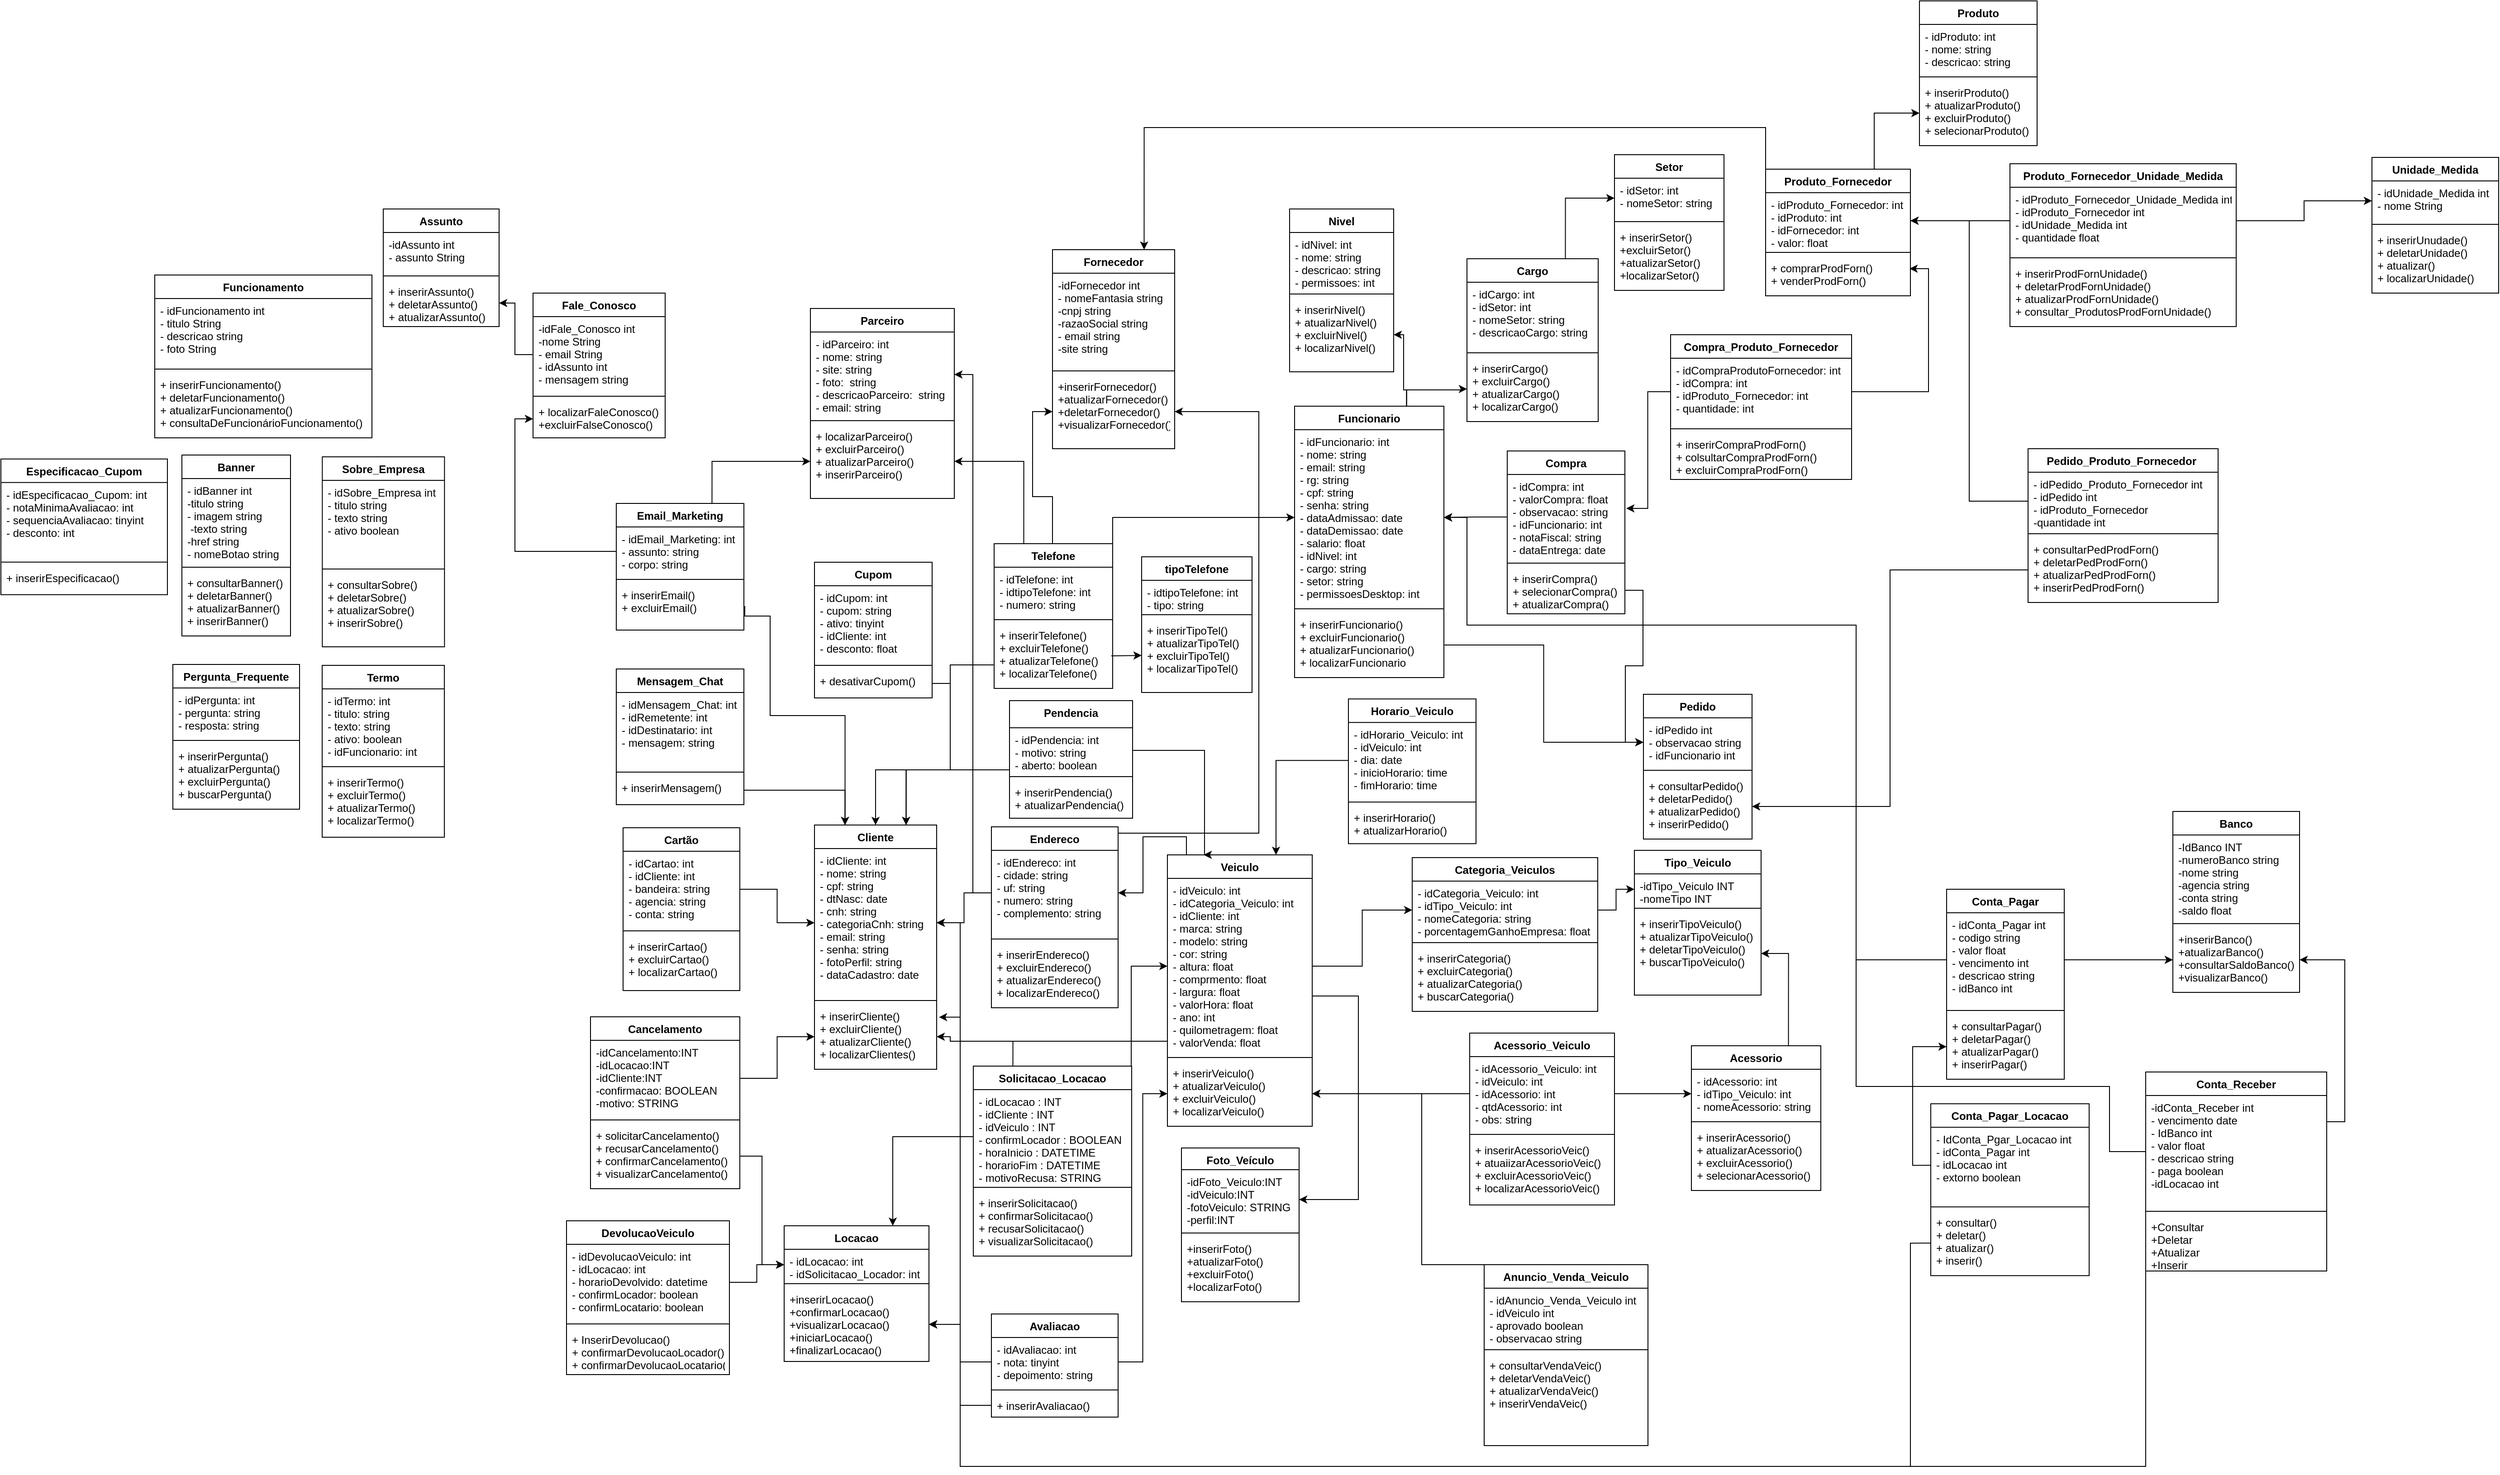 <mxfile version="10.5.9" type="device"><diagram id="LupRLiMagSNGbeP4TsK7" name="Page-1"><mxGraphModel dx="4110" dy="3380" grid="1" gridSize="10" guides="1" tooltips="1" connect="1" arrows="1" fold="1" page="1" pageScale="1" pageWidth="1654" pageHeight="1169" math="0" shadow="0"><root><mxCell id="0"/><mxCell id="1" parent="0"/><mxCell id="3N4yEr8vcvDfLnkIDCUQ-1" value="Cliente" style="swimlane;fontStyle=1;align=center;verticalAlign=top;childLayout=stackLayout;horizontal=1;startSize=26;horizontalStack=0;resizeParent=1;resizeParentMax=0;resizeLast=0;collapsible=1;marginBottom=0;" parent="1" vertex="1"><mxGeometry x="879" y="-989" width="135" height="270" as="geometry"><mxRectangle x="920" y="-942" width="70" height="26" as="alternateBounds"/></mxGeometry></mxCell><mxCell id="3N4yEr8vcvDfLnkIDCUQ-2" value="- idCliente: int&#xA;- nome: string&#xA;- cpf: string&#xA;- dtNasc: date&#xA;- cnh: string&#xA;- categoriaCnh: string&#xA;- email: string&#xA;- senha: string&#xA;- fotoPerfil: string&#xA;- dataCadastro: date&#xA;&#xA;&#xA;&#xA;&#xA;" style="text;strokeColor=none;fillColor=none;align=left;verticalAlign=top;spacingLeft=4;spacingRight=4;overflow=hidden;rotatable=0;points=[[0,0.5],[1,0.5]];portConstraint=eastwest;" parent="3N4yEr8vcvDfLnkIDCUQ-1" vertex="1"><mxGeometry y="26" width="135" height="164" as="geometry"/></mxCell><mxCell id="3N4yEr8vcvDfLnkIDCUQ-3" value="" style="line;strokeWidth=1;fillColor=none;align=left;verticalAlign=middle;spacingTop=-1;spacingLeft=3;spacingRight=3;rotatable=0;labelPosition=right;points=[];portConstraint=eastwest;" parent="3N4yEr8vcvDfLnkIDCUQ-1" vertex="1"><mxGeometry y="190" width="135" height="8" as="geometry"/></mxCell><mxCell id="3N4yEr8vcvDfLnkIDCUQ-4" value="+ inserirCliente()&#xA;+ excluirCliente()&#xA;+ atualizarCliente()&#xA;+ localizarClientes()&#xA;&#xA;&#xA;&#xA;&#xA;" style="text;strokeColor=none;fillColor=none;align=left;verticalAlign=top;spacingLeft=4;spacingRight=4;overflow=hidden;rotatable=0;points=[[0,0.5],[1,0.5]];portConstraint=eastwest;" parent="3N4yEr8vcvDfLnkIDCUQ-1" vertex="1"><mxGeometry y="198" width="135" height="72" as="geometry"/></mxCell><mxCell id="UZ5ZaWbK9pDjuEdpVkSV-1" value="Cupom" style="swimlane;fontStyle=1;align=center;verticalAlign=top;childLayout=stackLayout;horizontal=1;startSize=26;horizontalStack=0;resizeParent=1;resizeParentMax=0;resizeLast=0;collapsible=1;marginBottom=0;" parent="1" vertex="1"><mxGeometry x="879" y="-1279.5" width="130" height="150" as="geometry"><mxRectangle x="740" y="-946" width="70" height="26" as="alternateBounds"/></mxGeometry></mxCell><mxCell id="UZ5ZaWbK9pDjuEdpVkSV-2" value="- idCupom: int&#xA;- cupom: string&#xA;- ativo: tinyint&#xA;- idCliente: int&#xA;- desconto: float&#xA;&#xA;&#xA;&#xA;&#xA;" style="text;strokeColor=none;fillColor=none;align=left;verticalAlign=top;spacingLeft=4;spacingRight=4;overflow=hidden;rotatable=0;points=[[0,0.5],[1,0.5]];portConstraint=eastwest;" parent="UZ5ZaWbK9pDjuEdpVkSV-1" vertex="1"><mxGeometry y="26" width="130" height="84" as="geometry"/></mxCell><mxCell id="UZ5ZaWbK9pDjuEdpVkSV-3" value="" style="line;strokeWidth=1;fillColor=none;align=left;verticalAlign=middle;spacingTop=-1;spacingLeft=3;spacingRight=3;rotatable=0;labelPosition=right;points=[];portConstraint=eastwest;" parent="UZ5ZaWbK9pDjuEdpVkSV-1" vertex="1"><mxGeometry y="110" width="130" height="8" as="geometry"/></mxCell><mxCell id="UZ5ZaWbK9pDjuEdpVkSV-4" value="+ desativarCupom()&#xA;&#xA;" style="text;strokeColor=none;fillColor=none;align=left;verticalAlign=top;spacingLeft=4;spacingRight=4;overflow=hidden;rotatable=0;points=[[0,0.5],[1,0.5]];portConstraint=eastwest;" parent="UZ5ZaWbK9pDjuEdpVkSV-1" vertex="1"><mxGeometry y="118" width="130" height="32" as="geometry"/></mxCell><mxCell id="UZ5ZaWbK9pDjuEdpVkSV-5" value="Cartão" style="swimlane;fontStyle=1;align=center;verticalAlign=top;childLayout=stackLayout;horizontal=1;startSize=26;horizontalStack=0;resizeParent=1;resizeParentMax=0;resizeLast=0;collapsible=1;marginBottom=0;" parent="1" vertex="1"><mxGeometry x="667.5" y="-986" width="129" height="180" as="geometry"><mxRectangle x="774" y="-741" width="70" height="26" as="alternateBounds"/></mxGeometry></mxCell><mxCell id="UZ5ZaWbK9pDjuEdpVkSV-6" value="- idCartao: int&#xA;- idCliente: int&#xA;- bandeira: string&#xA;- agencia: string&#xA;- conta: string&#xA;&#xA;&#xA;&#xA;&#xA;" style="text;strokeColor=none;fillColor=none;align=left;verticalAlign=top;spacingLeft=4;spacingRight=4;overflow=hidden;rotatable=0;points=[[0,0.5],[1,0.5]];portConstraint=eastwest;" parent="UZ5ZaWbK9pDjuEdpVkSV-5" vertex="1"><mxGeometry y="26" width="129" height="84" as="geometry"/></mxCell><mxCell id="UZ5ZaWbK9pDjuEdpVkSV-7" value="" style="line;strokeWidth=1;fillColor=none;align=left;verticalAlign=middle;spacingTop=-1;spacingLeft=3;spacingRight=3;rotatable=0;labelPosition=right;points=[];portConstraint=eastwest;" parent="UZ5ZaWbK9pDjuEdpVkSV-5" vertex="1"><mxGeometry y="110" width="129" height="8" as="geometry"/></mxCell><mxCell id="UZ5ZaWbK9pDjuEdpVkSV-8" value="+ inserirCartao()&#xA;+ excluirCartao()&#xA;+ localizarCartao()&#xA;" style="text;strokeColor=none;fillColor=none;align=left;verticalAlign=top;spacingLeft=4;spacingRight=4;overflow=hidden;rotatable=0;points=[[0,0.5],[1,0.5]];portConstraint=eastwest;" parent="UZ5ZaWbK9pDjuEdpVkSV-5" vertex="1"><mxGeometry y="118" width="129" height="62" as="geometry"/></mxCell><mxCell id="Y-pEED4Z0-yLrISx8Lqp-1" value="Veiculo" style="swimlane;fontStyle=1;align=center;verticalAlign=top;childLayout=stackLayout;horizontal=1;startSize=26;horizontalStack=0;resizeParent=1;resizeParentMax=0;resizeLast=0;collapsible=1;marginBottom=0;" parent="1" vertex="1"><mxGeometry x="1269" y="-956" width="160" height="300" as="geometry"><mxRectangle x="1344.5" y="-946" width="70" height="26" as="alternateBounds"/></mxGeometry></mxCell><mxCell id="Y-pEED4Z0-yLrISx8Lqp-2" value="- idVeiculo: int&#xA;- idCategoria_Veiculo: int&#xA;- idCliente: int&#xA;- marca: string&#xA;- modelo: string&#xA;- cor: string&#xA;- altura: float&#xA;- comprmento: float&#xA;- largura: float&#xA;- valorHora: float&#xA;- ano: int&#xA;- quilometragem: float&#xA;- valorVenda: float&#xA;&#xA;&#xA;&#xA;&#xA;&#xA;&#xA;" style="text;strokeColor=none;fillColor=none;align=left;verticalAlign=top;spacingLeft=4;spacingRight=4;overflow=hidden;rotatable=0;points=[[0,0.5],[1,0.5]];portConstraint=eastwest;" parent="Y-pEED4Z0-yLrISx8Lqp-1" vertex="1"><mxGeometry y="26" width="160" height="194" as="geometry"/></mxCell><mxCell id="Y-pEED4Z0-yLrISx8Lqp-3" value="" style="line;strokeWidth=1;fillColor=none;align=left;verticalAlign=middle;spacingTop=-1;spacingLeft=3;spacingRight=3;rotatable=0;labelPosition=right;points=[];portConstraint=eastwest;" parent="Y-pEED4Z0-yLrISx8Lqp-1" vertex="1"><mxGeometry y="220" width="160" height="8" as="geometry"/></mxCell><mxCell id="Y-pEED4Z0-yLrISx8Lqp-4" value="+ inserirVeiculo()&#xA;+ atualizarVeiculo()&#xA;+ excluirVeiculo()&#xA;+ localizarVeiculo()&#xA;&#xA;" style="text;strokeColor=none;fillColor=none;align=left;verticalAlign=top;spacingLeft=4;spacingRight=4;overflow=hidden;rotatable=0;points=[[0,0.5],[1,0.5]];portConstraint=eastwest;" parent="Y-pEED4Z0-yLrISx8Lqp-1" vertex="1"><mxGeometry y="228" width="160" height="72" as="geometry"/></mxCell><mxCell id="Y-pEED4Z0-yLrISx8Lqp-11" value="Horario_Veiculo" style="swimlane;fontStyle=1;align=center;verticalAlign=top;childLayout=stackLayout;horizontal=1;startSize=26;horizontalStack=0;resizeParent=1;resizeParentMax=0;resizeLast=0;collapsible=1;marginBottom=0;" parent="1" vertex="1"><mxGeometry x="1469" y="-1128.353" width="141" height="160" as="geometry"><mxRectangle x="1159.5" y="-417.5" width="110" height="26" as="alternateBounds"/></mxGeometry></mxCell><mxCell id="Y-pEED4Z0-yLrISx8Lqp-12" value="- idHorario_Veiculo: int&#xA;- idVeiculo: int&#xA;- dia: date&#xA;- inicioHorario: time&#xA;- fimHorario: time&#xA;&#xA;&#xA;&#xA;&#xA;" style="text;strokeColor=none;fillColor=none;align=left;verticalAlign=top;spacingLeft=4;spacingRight=4;overflow=hidden;rotatable=0;points=[[0,0.5],[1,0.5]];portConstraint=eastwest;" parent="Y-pEED4Z0-yLrISx8Lqp-11" vertex="1"><mxGeometry y="26" width="141" height="84" as="geometry"/></mxCell><mxCell id="Y-pEED4Z0-yLrISx8Lqp-13" value="" style="line;strokeWidth=1;fillColor=none;align=left;verticalAlign=middle;spacingTop=-1;spacingLeft=3;spacingRight=3;rotatable=0;labelPosition=right;points=[];portConstraint=eastwest;" parent="Y-pEED4Z0-yLrISx8Lqp-11" vertex="1"><mxGeometry y="110" width="141" height="8" as="geometry"/></mxCell><mxCell id="Y-pEED4Z0-yLrISx8Lqp-14" value="+ inserirHorario()&#xA;+ atualizarHorario()&#xA;&#xA;" style="text;strokeColor=none;fillColor=none;align=left;verticalAlign=top;spacingLeft=4;spacingRight=4;overflow=hidden;rotatable=0;points=[[0,0.5],[1,0.5]];portConstraint=eastwest;" parent="Y-pEED4Z0-yLrISx8Lqp-11" vertex="1"><mxGeometry y="118" width="141" height="42" as="geometry"/></mxCell><mxCell id="m4UtIYzpFPlnAB-1XUTG-1" value="Especificacao_Cupom" style="swimlane;fontStyle=1;align=center;verticalAlign=top;childLayout=stackLayout;horizontal=1;startSize=26;horizontalStack=0;resizeParent=1;resizeParentMax=0;resizeLast=0;collapsible=1;marginBottom=0;" parent="1" vertex="1"><mxGeometry x="-20" y="-1393.667" width="184" height="150" as="geometry"><mxRectangle x="826" y="-1170" width="140" height="26" as="alternateBounds"/></mxGeometry></mxCell><mxCell id="m4UtIYzpFPlnAB-1XUTG-2" value="- idEspecificacao_Cupom: int&#xA;- notaMinimaAvaliacao: int&#xA;- sequenciaAvaliacao: tinyint&#xA;- desconto: int&#xA;&#xA;&#xA;&#xA;&#xA;" style="text;strokeColor=none;fillColor=none;align=left;verticalAlign=top;spacingLeft=4;spacingRight=4;overflow=hidden;rotatable=0;points=[[0,0.5],[1,0.5]];portConstraint=eastwest;" parent="m4UtIYzpFPlnAB-1XUTG-1" vertex="1"><mxGeometry y="26" width="184" height="84" as="geometry"/></mxCell><mxCell id="m4UtIYzpFPlnAB-1XUTG-3" value="" style="line;strokeWidth=1;fillColor=none;align=left;verticalAlign=middle;spacingTop=-1;spacingLeft=3;spacingRight=3;rotatable=0;labelPosition=right;points=[];portConstraint=eastwest;" parent="m4UtIYzpFPlnAB-1XUTG-1" vertex="1"><mxGeometry y="110" width="184" height="8" as="geometry"/></mxCell><mxCell id="m4UtIYzpFPlnAB-1XUTG-4" value="+ inserirEspecificacao()&#xA;&#xA;" style="text;strokeColor=none;fillColor=none;align=left;verticalAlign=top;spacingLeft=4;spacingRight=4;overflow=hidden;rotatable=0;points=[[0,0.5],[1,0.5]];portConstraint=eastwest;" parent="m4UtIYzpFPlnAB-1XUTG-1" vertex="1"><mxGeometry y="118" width="184" height="32" as="geometry"/></mxCell><mxCell id="m4UtIYzpFPlnAB-1XUTG-6" value="Mensagem_Chat" style="swimlane;fontStyle=1;align=center;verticalAlign=top;childLayout=stackLayout;horizontal=1;startSize=26;horizontalStack=0;resizeParent=1;resizeParentMax=0;resizeLast=0;collapsible=1;marginBottom=0;" parent="1" vertex="1"><mxGeometry x="660" y="-1161.5" width="141" height="150" as="geometry"><mxRectangle x="899" y="-626.5" width="110" height="26" as="alternateBounds"/></mxGeometry></mxCell><mxCell id="m4UtIYzpFPlnAB-1XUTG-7" value="- idMensagem_Chat: int&#xA;- idRemetente: int&#xA;- idDestinatario: int&#xA;- mensagem: string&#xA;&#xA;&#xA;&#xA;&#xA;" style="text;strokeColor=none;fillColor=none;align=left;verticalAlign=top;spacingLeft=4;spacingRight=4;overflow=hidden;rotatable=0;points=[[0,0.5],[1,0.5]];portConstraint=eastwest;" parent="m4UtIYzpFPlnAB-1XUTG-6" vertex="1"><mxGeometry y="26" width="141" height="84" as="geometry"/></mxCell><mxCell id="m4UtIYzpFPlnAB-1XUTG-8" value="" style="line;strokeWidth=1;fillColor=none;align=left;verticalAlign=middle;spacingTop=-1;spacingLeft=3;spacingRight=3;rotatable=0;labelPosition=right;points=[];portConstraint=eastwest;" parent="m4UtIYzpFPlnAB-1XUTG-6" vertex="1"><mxGeometry y="110" width="141" height="8" as="geometry"/></mxCell><mxCell id="m4UtIYzpFPlnAB-1XUTG-9" value="+ inserirMensagem()&#xA;&#xA;" style="text;strokeColor=none;fillColor=none;align=left;verticalAlign=top;spacingLeft=4;spacingRight=4;overflow=hidden;rotatable=0;points=[[0,0.5],[1,0.5]];portConstraint=eastwest;" parent="m4UtIYzpFPlnAB-1XUTG-6" vertex="1"><mxGeometry y="118" width="141" height="32" as="geometry"/></mxCell><mxCell id="BSjyYK1oBRXmQ7rtTNnn-136" style="edgeStyle=orthogonalEdgeStyle;rounded=0;orthogonalLoop=1;jettySize=auto;html=1;exitX=0.75;exitY=0;exitDx=0;exitDy=0;entryX=0;entryY=0.5;entryDx=0;entryDy=0;" parent="1" source="m4UtIYzpFPlnAB-1XUTG-17" target="m4UtIYzpFPlnAB-1XUTG-56" edge="1"><mxGeometry relative="1" as="geometry"/></mxCell><mxCell id="m4UtIYzpFPlnAB-1XUTG-17" value="Cargo" style="swimlane;fontStyle=1;align=center;verticalAlign=top;childLayout=stackLayout;horizontal=1;startSize=26;horizontalStack=0;resizeParent=1;resizeParentMax=0;resizeLast=0;collapsible=1;marginBottom=0;" parent="1" vertex="1"><mxGeometry x="1600" y="-1615" width="145" height="180" as="geometry"><mxRectangle x="1745" y="-1620" width="70" height="26" as="alternateBounds"/></mxGeometry></mxCell><mxCell id="m4UtIYzpFPlnAB-1XUTG-18" value="- idCargo: int&#xA;- idSetor: int&#xA;- nomeSetor: string&#xA;- descricaoCargo: string&#xA;" style="text;strokeColor=none;fillColor=none;align=left;verticalAlign=top;spacingLeft=4;spacingRight=4;overflow=hidden;rotatable=0;points=[[0,0.5],[1,0.5]];portConstraint=eastwest;" parent="m4UtIYzpFPlnAB-1XUTG-17" vertex="1"><mxGeometry y="26" width="145" height="74" as="geometry"/></mxCell><mxCell id="m4UtIYzpFPlnAB-1XUTG-19" value="" style="line;strokeWidth=1;fillColor=none;align=left;verticalAlign=middle;spacingTop=-1;spacingLeft=3;spacingRight=3;rotatable=0;labelPosition=right;points=[];portConstraint=eastwest;" parent="m4UtIYzpFPlnAB-1XUTG-17" vertex="1"><mxGeometry y="100" width="145" height="8" as="geometry"/></mxCell><mxCell id="m4UtIYzpFPlnAB-1XUTG-20" value="+ inserirCargo()&#xA;+ excluirCargo()&#xA;+ atualizarCargo()&#xA;+ localizarCargo()&#xA;&#xA;&#xA;" style="text;strokeColor=none;fillColor=none;align=left;verticalAlign=top;spacingLeft=4;spacingRight=4;overflow=hidden;rotatable=0;points=[[0,0.5],[1,0.5]];portConstraint=eastwest;" parent="m4UtIYzpFPlnAB-1XUTG-17" vertex="1"><mxGeometry y="108" width="145" height="72" as="geometry"/></mxCell><mxCell id="m4UtIYzpFPlnAB-1XUTG-25" value="Endereco" style="swimlane;fontStyle=1;align=center;verticalAlign=top;childLayout=stackLayout;horizontal=1;startSize=26;horizontalStack=0;resizeParent=1;resizeParentMax=0;resizeLast=0;collapsible=1;marginBottom=0;" parent="1" vertex="1"><mxGeometry x="1074.5" y="-987" width="140" height="200" as="geometry"><mxRectangle x="1102" y="-806" width="80" height="26" as="alternateBounds"/></mxGeometry></mxCell><mxCell id="m4UtIYzpFPlnAB-1XUTG-26" value="- idEndereco: int&#xA;- cidade: string&#xA;- uf: string&#xA;- numero: string&#xA;- complemento: string &#xA;" style="text;strokeColor=none;fillColor=none;align=left;verticalAlign=top;spacingLeft=4;spacingRight=4;overflow=hidden;rotatable=0;points=[[0,0.5],[1,0.5]];portConstraint=eastwest;" parent="m4UtIYzpFPlnAB-1XUTG-25" vertex="1"><mxGeometry y="26" width="140" height="94" as="geometry"/></mxCell><mxCell id="m4UtIYzpFPlnAB-1XUTG-27" value="" style="line;strokeWidth=1;fillColor=none;align=left;verticalAlign=middle;spacingTop=-1;spacingLeft=3;spacingRight=3;rotatable=0;labelPosition=right;points=[];portConstraint=eastwest;" parent="m4UtIYzpFPlnAB-1XUTG-25" vertex="1"><mxGeometry y="120" width="140" height="8" as="geometry"/></mxCell><mxCell id="m4UtIYzpFPlnAB-1XUTG-28" value="+ inserirEndereco()&#xA;+ excluirEndereco()&#xA;+ atualizarEndereco()&#xA;+ localizarEndereco()&#xA;&#xA;" style="text;strokeColor=none;fillColor=none;align=left;verticalAlign=top;spacingLeft=4;spacingRight=4;overflow=hidden;rotatable=0;points=[[0,0.5],[1,0.5]];portConstraint=eastwest;" parent="m4UtIYzpFPlnAB-1XUTG-25" vertex="1"><mxGeometry y="128" width="140" height="72" as="geometry"/></mxCell><mxCell id="m4UtIYzpFPlnAB-1XUTG-35" value="DevolucaoVeiculo" style="swimlane;fontStyle=1;align=center;verticalAlign=top;childLayout=stackLayout;horizontal=1;startSize=26;horizontalStack=0;resizeParent=1;resizeParentMax=0;resizeLast=0;collapsible=1;marginBottom=0;" parent="1" vertex="1"><mxGeometry x="605" y="-551.5" width="180" height="170" as="geometry"><mxRectangle x="400" y="-676.5" width="130" height="26" as="alternateBounds"/></mxGeometry></mxCell><mxCell id="m4UtIYzpFPlnAB-1XUTG-36" value="- idDevolucaoVeiculo: int&#xA;- idLocacao: int&#xA;- horarioDevolvido: datetime&#xA;- confirmLocador: boolean&#xA;- confirmLocatario: boolean&#xA;&#xA;" style="text;strokeColor=none;fillColor=none;align=left;verticalAlign=top;spacingLeft=4;spacingRight=4;overflow=hidden;rotatable=0;points=[[0,0.5],[1,0.5]];portConstraint=eastwest;" parent="m4UtIYzpFPlnAB-1XUTG-35" vertex="1"><mxGeometry y="26" width="180" height="84" as="geometry"/></mxCell><mxCell id="m4UtIYzpFPlnAB-1XUTG-37" value="" style="line;strokeWidth=1;fillColor=none;align=left;verticalAlign=middle;spacingTop=-1;spacingLeft=3;spacingRight=3;rotatable=0;labelPosition=right;points=[];portConstraint=eastwest;" parent="m4UtIYzpFPlnAB-1XUTG-35" vertex="1"><mxGeometry y="110" width="180" height="8" as="geometry"/></mxCell><mxCell id="m4UtIYzpFPlnAB-1XUTG-38" value="+ InserirDevolucao()&#xA;+ confirmarDevolucaoLocador()&#xA;+ confirmarDevolucaoLocatario()&#xA;&#xA;" style="text;strokeColor=none;fillColor=none;align=left;verticalAlign=top;spacingLeft=4;spacingRight=4;overflow=hidden;rotatable=0;points=[[0,0.5],[1,0.5]];portConstraint=eastwest;" parent="m4UtIYzpFPlnAB-1XUTG-35" vertex="1"><mxGeometry y="118" width="180" height="52" as="geometry"/></mxCell><mxCell id="m4UtIYzpFPlnAB-1XUTG-47" value="Nivel" style="swimlane;fontStyle=1;align=center;verticalAlign=top;childLayout=stackLayout;horizontal=1;startSize=26;horizontalStack=0;resizeParent=1;resizeParentMax=0;resizeLast=0;collapsible=1;marginBottom=0;" parent="1" vertex="1"><mxGeometry x="1404" y="-1670" width="115" height="180" as="geometry"><mxRectangle x="298" y="-1116.5" width="60" height="26" as="alternateBounds"/></mxGeometry></mxCell><mxCell id="m4UtIYzpFPlnAB-1XUTG-48" value="- idNivel: int&#xA;- nome: string&#xA;- descricao: string&#xA;- permissoes: int&#xA;" style="text;strokeColor=none;fillColor=none;align=left;verticalAlign=top;spacingLeft=4;spacingRight=4;overflow=hidden;rotatable=0;points=[[0,0.5],[1,0.5]];portConstraint=eastwest;" parent="m4UtIYzpFPlnAB-1XUTG-47" vertex="1"><mxGeometry y="26" width="115" height="64" as="geometry"/></mxCell><mxCell id="m4UtIYzpFPlnAB-1XUTG-49" value="" style="line;strokeWidth=1;fillColor=none;align=left;verticalAlign=middle;spacingTop=-1;spacingLeft=3;spacingRight=3;rotatable=0;labelPosition=right;points=[];portConstraint=eastwest;" parent="m4UtIYzpFPlnAB-1XUTG-47" vertex="1"><mxGeometry y="90" width="115" height="8" as="geometry"/></mxCell><mxCell id="m4UtIYzpFPlnAB-1XUTG-50" value="+ inserirNivel()&#xA;+ atualizarNivel()&#xA;+ excluirNivel()&#xA;+ localizarNivel()&#xA;&#xA;&#xA;" style="text;strokeColor=none;fillColor=none;align=left;verticalAlign=top;spacingLeft=4;spacingRight=4;overflow=hidden;rotatable=0;points=[[0,0.5],[1,0.5]];portConstraint=eastwest;" parent="m4UtIYzpFPlnAB-1XUTG-47" vertex="1"><mxGeometry y="98" width="115" height="82" as="geometry"/></mxCell><mxCell id="m4UtIYzpFPlnAB-1XUTG-51" value="Pendencia" style="swimlane;fontStyle=1;align=center;verticalAlign=top;childLayout=stackLayout;horizontal=1;startSize=30;horizontalStack=0;resizeParent=1;resizeParentMax=0;resizeLast=0;collapsible=1;marginBottom=0;" parent="1" vertex="1"><mxGeometry x="1094.5" y="-1126.5" width="136" height="130" as="geometry"><mxRectangle x="1114.5" y="-946" width="90" height="30" as="alternateBounds"/></mxGeometry></mxCell><mxCell id="m4UtIYzpFPlnAB-1XUTG-52" value="- idPendencia: int&#xA;- motivo: string&#xA;- aberto: boolean&#xA;" style="text;strokeColor=none;fillColor=none;align=left;verticalAlign=top;spacingLeft=4;spacingRight=4;overflow=hidden;rotatable=0;points=[[0,0.5],[1,0.5]];portConstraint=eastwest;" parent="m4UtIYzpFPlnAB-1XUTG-51" vertex="1"><mxGeometry y="30" width="136" height="50" as="geometry"/></mxCell><mxCell id="m4UtIYzpFPlnAB-1XUTG-53" value="" style="line;strokeWidth=1;fillColor=none;align=left;verticalAlign=middle;spacingTop=-1;spacingLeft=3;spacingRight=3;rotatable=0;labelPosition=right;points=[];portConstraint=eastwest;" parent="m4UtIYzpFPlnAB-1XUTG-51" vertex="1"><mxGeometry y="80" width="136" height="8" as="geometry"/></mxCell><mxCell id="m4UtIYzpFPlnAB-1XUTG-54" value="+ inserirPendencia()&#xA;+ atualizarPendencia()&#xA;" style="text;strokeColor=none;fillColor=none;align=left;verticalAlign=top;spacingLeft=4;spacingRight=4;overflow=hidden;rotatable=0;points=[[0,0.5],[1,0.5]];portConstraint=eastwest;" parent="m4UtIYzpFPlnAB-1XUTG-51" vertex="1"><mxGeometry y="88" width="136" height="42" as="geometry"/></mxCell><mxCell id="m4UtIYzpFPlnAB-1XUTG-55" value="Setor" style="swimlane;fontStyle=1;align=center;verticalAlign=top;childLayout=stackLayout;horizontal=1;startSize=26;horizontalStack=0;resizeParent=1;resizeParentMax=0;resizeLast=0;collapsible=1;marginBottom=0;" parent="1" vertex="1"><mxGeometry x="1763" y="-1730" width="121" height="150" as="geometry"><mxRectangle x="1159.5" y="-1660" width="60" height="26" as="alternateBounds"/></mxGeometry></mxCell><mxCell id="m4UtIYzpFPlnAB-1XUTG-56" value="- idSetor: int&#xA;- nomeSetor: string&#xA;" style="text;strokeColor=none;fillColor=none;align=left;verticalAlign=top;spacingLeft=4;spacingRight=4;overflow=hidden;rotatable=0;points=[[0,0.5],[1,0.5]];portConstraint=eastwest;" parent="m4UtIYzpFPlnAB-1XUTG-55" vertex="1"><mxGeometry y="26" width="121" height="44" as="geometry"/></mxCell><mxCell id="m4UtIYzpFPlnAB-1XUTG-57" value="" style="line;strokeWidth=1;fillColor=none;align=left;verticalAlign=middle;spacingTop=-1;spacingLeft=3;spacingRight=3;rotatable=0;labelPosition=right;points=[];portConstraint=eastwest;" parent="m4UtIYzpFPlnAB-1XUTG-55" vertex="1"><mxGeometry y="70" width="121" height="8" as="geometry"/></mxCell><mxCell id="m4UtIYzpFPlnAB-1XUTG-58" value="+ inserirSetor()&#xA;+excluirSetor()&#xA;+atualizarSetor()&#xA;+localizarSetor()&#xA;" style="text;strokeColor=none;fillColor=none;align=left;verticalAlign=top;spacingLeft=4;spacingRight=4;overflow=hidden;rotatable=0;points=[[0,0.5],[1,0.5]];portConstraint=eastwest;" parent="m4UtIYzpFPlnAB-1XUTG-55" vertex="1"><mxGeometry y="78" width="121" height="72" as="geometry"/></mxCell><mxCell id="BSjyYK1oBRXmQ7rtTNnn-135" style="edgeStyle=orthogonalEdgeStyle;rounded=0;orthogonalLoop=1;jettySize=auto;html=1;exitX=0.75;exitY=0;exitDx=0;exitDy=0;entryX=0;entryY=0.5;entryDx=0;entryDy=0;" parent="1" source="m4UtIYzpFPlnAB-1XUTG-59" target="m4UtIYzpFPlnAB-1XUTG-20" edge="1"><mxGeometry relative="1" as="geometry"><Array as="points"><mxPoint x="1533" y="-1470"/><mxPoint x="1595" y="-1470"/><mxPoint x="1595" y="-1471"/></Array></mxGeometry></mxCell><mxCell id="BSjyYK1oBRXmQ7rtTNnn-138" style="edgeStyle=orthogonalEdgeStyle;rounded=0;orthogonalLoop=1;jettySize=auto;html=1;exitX=0.75;exitY=0;exitDx=0;exitDy=0;entryX=1;entryY=0.5;entryDx=0;entryDy=0;" parent="1" source="m4UtIYzpFPlnAB-1XUTG-59" target="m4UtIYzpFPlnAB-1XUTG-50" edge="1"><mxGeometry relative="1" as="geometry"><Array as="points"><mxPoint x="1533" y="-1470"/><mxPoint x="1530" y="-1470"/><mxPoint x="1530" y="-1531"/></Array></mxGeometry></mxCell><mxCell id="m4UtIYzpFPlnAB-1XUTG-59" value="Funcionario" style="swimlane;fontStyle=1;align=center;verticalAlign=top;childLayout=stackLayout;horizontal=1;startSize=26;horizontalStack=0;resizeParent=1;resizeParentMax=0;resizeLast=0;collapsible=1;marginBottom=0;" parent="1" vertex="1"><mxGeometry x="1409.5" y="-1452" width="165" height="300" as="geometry"><mxRectangle x="160" y="-1129.5" width="100" height="26" as="alternateBounds"/></mxGeometry></mxCell><mxCell id="m4UtIYzpFPlnAB-1XUTG-60" value="- idFuncionario: int&#xA;- nome: string&#xA;- email: string&#xA;- rg: string&#xA;- cpf: string&#xA;- senha: string&#xA;- dataAdmissao: date&#xA;- dataDemissao: date&#xA;- salario: float&#xA;- idNivel: int&#xA;- cargo: string&#xA;- setor: string&#xA;- permissoesDesktop: int&#xA;" style="text;strokeColor=none;fillColor=none;align=left;verticalAlign=top;spacingLeft=4;spacingRight=4;overflow=hidden;rotatable=0;points=[[0,0.5],[1,0.5]];portConstraint=eastwest;" parent="m4UtIYzpFPlnAB-1XUTG-59" vertex="1"><mxGeometry y="26" width="165" height="194" as="geometry"/></mxCell><mxCell id="m4UtIYzpFPlnAB-1XUTG-61" value="" style="line;strokeWidth=1;fillColor=none;align=left;verticalAlign=middle;spacingTop=-1;spacingLeft=3;spacingRight=3;rotatable=0;labelPosition=right;points=[];portConstraint=eastwest;" parent="m4UtIYzpFPlnAB-1XUTG-59" vertex="1"><mxGeometry y="220" width="165" height="8" as="geometry"/></mxCell><mxCell id="m4UtIYzpFPlnAB-1XUTG-62" value="+ inserirFuncionario()&#xA;+ excluirFuncionario()&#xA;+ atualizarFuncionario()&#xA;+ localizarFuncionario&#xA;" style="text;strokeColor=none;fillColor=none;align=left;verticalAlign=top;spacingLeft=4;spacingRight=4;overflow=hidden;rotatable=0;points=[[0,0.5],[1,0.5]];portConstraint=eastwest;" parent="m4UtIYzpFPlnAB-1XUTG-59" vertex="1"><mxGeometry y="228" width="165" height="72" as="geometry"/></mxCell><mxCell id="BSjyYK1oBRXmQ7rtTNnn-127" style="edgeStyle=orthogonalEdgeStyle;rounded=0;orthogonalLoop=1;jettySize=auto;html=1;exitX=0.25;exitY=0;exitDx=0;exitDy=0;entryX=1;entryY=0.5;entryDx=0;entryDy=0;" parent="1" source="hr6ypc0v5NitIrJp2zwZ-5" target="3N4yEr8vcvDfLnkIDCUQ-4" edge="1"><mxGeometry relative="1" as="geometry"><Array as="points"><mxPoint x="1098" y="-750"/><mxPoint x="1029" y="-750"/><mxPoint x="1029" y="-755"/></Array></mxGeometry></mxCell><mxCell id="BSjyYK1oBRXmQ7rtTNnn-128" style="edgeStyle=orthogonalEdgeStyle;rounded=0;orthogonalLoop=1;jettySize=auto;html=1;exitX=0.75;exitY=0;exitDx=0;exitDy=0;entryX=0;entryY=0.5;entryDx=0;entryDy=0;" parent="1" source="hr6ypc0v5NitIrJp2zwZ-5" target="Y-pEED4Z0-yLrISx8Lqp-2" edge="1"><mxGeometry relative="1" as="geometry"><Array as="points"><mxPoint x="1229" y="-722"/><mxPoint x="1229" y="-833"/></Array></mxGeometry></mxCell><mxCell id="hr6ypc0v5NitIrJp2zwZ-5" value="Solicitacao_Locacao" style="swimlane;fontStyle=1;align=center;verticalAlign=top;childLayout=stackLayout;horizontal=1;startSize=26;horizontalStack=0;resizeParent=1;resizeParentMax=0;resizeLast=0;collapsible=1;marginBottom=0;" parent="1" vertex="1"><mxGeometry x="1054.5" y="-722.5" width="175" height="210" as="geometry"><mxRectangle x="1005.5" y="-409" width="125" height="26" as="alternateBounds"/></mxGeometry></mxCell><mxCell id="hr6ypc0v5NitIrJp2zwZ-6" value="- idLocacao : INT&#xA;- idCliente : INT&#xA;- idVeiculo : INT&#xA;- confirmLocador : BOOLEAN&#xA;- horaInicio : DATETIME&#xA;- horarioFim : DATETIME&#xA;- motivoRecusa: STRING&#xA;" style="text;strokeColor=none;fillColor=none;align=left;verticalAlign=top;spacingLeft=4;spacingRight=4;overflow=hidden;rotatable=0;points=[[0,0.5],[1,0.5]];portConstraint=eastwest;" parent="hr6ypc0v5NitIrJp2zwZ-5" vertex="1"><mxGeometry y="26" width="175" height="104" as="geometry"/></mxCell><mxCell id="hr6ypc0v5NitIrJp2zwZ-7" value="" style="line;strokeWidth=1;fillColor=none;align=left;verticalAlign=middle;spacingTop=-1;spacingLeft=3;spacingRight=3;rotatable=0;labelPosition=right;points=[];portConstraint=eastwest;" parent="hr6ypc0v5NitIrJp2zwZ-5" vertex="1"><mxGeometry y="130" width="175" height="8" as="geometry"/></mxCell><mxCell id="hr6ypc0v5NitIrJp2zwZ-8" value="+ inserirSolicitacao()&#xA;+ confirmarSolicitacao()&#xA;+ recusarSolicitacao()&#xA;+ visualizarSolicitacao()&#xA;" style="text;strokeColor=none;fillColor=none;align=left;verticalAlign=top;spacingLeft=4;spacingRight=4;overflow=hidden;rotatable=0;points=[[0,0.5],[1,0.5]];portConstraint=eastwest;" parent="hr6ypc0v5NitIrJp2zwZ-5" vertex="1"><mxGeometry y="138" width="175" height="72" as="geometry"/></mxCell><mxCell id="hr6ypc0v5NitIrJp2zwZ-9" value="Foto_Veículo" style="swimlane;fontStyle=1;align=center;verticalAlign=top;childLayout=stackLayout;horizontal=1;startSize=24;horizontalStack=0;resizeParent=1;resizeParentMax=0;resizeLast=0;collapsible=1;marginBottom=0;" parent="1" vertex="1"><mxGeometry x="1284.5" y="-632" width="130" height="170" as="geometry"><mxRectangle x="420" y="-827" width="100" height="24" as="alternateBounds"/></mxGeometry></mxCell><mxCell id="hr6ypc0v5NitIrJp2zwZ-10" value="-idFoto_Veiculo:INT&#xA;-idVeiculo:INT&#xA;-fotoVeiculo: STRING&#xA;-perfil:INT&#xA;" style="text;strokeColor=none;fillColor=none;align=left;verticalAlign=top;spacingLeft=4;spacingRight=4;overflow=hidden;rotatable=0;points=[[0,0.5],[1,0.5]];portConstraint=eastwest;" parent="hr6ypc0v5NitIrJp2zwZ-9" vertex="1"><mxGeometry y="24" width="130" height="66" as="geometry"/></mxCell><mxCell id="hr6ypc0v5NitIrJp2zwZ-11" value="" style="line;strokeWidth=1;fillColor=none;align=left;verticalAlign=middle;spacingTop=-1;spacingLeft=3;spacingRight=3;rotatable=0;labelPosition=right;points=[];portConstraint=eastwest;" parent="hr6ypc0v5NitIrJp2zwZ-9" vertex="1"><mxGeometry y="90" width="130" height="8" as="geometry"/></mxCell><mxCell id="hr6ypc0v5NitIrJp2zwZ-12" value="+inserirFoto()&#xA;+atualizarFoto()&#xA;+excluirFoto()&#xA;+localizarFoto()&#xA;" style="text;strokeColor=none;fillColor=none;align=left;verticalAlign=top;spacingLeft=4;spacingRight=4;overflow=hidden;rotatable=0;points=[[0,0.5],[1,0.5]];portConstraint=eastwest;" parent="hr6ypc0v5NitIrJp2zwZ-9" vertex="1"><mxGeometry y="98" width="130" height="72" as="geometry"/></mxCell><mxCell id="BSjyYK1oBRXmQ7rtTNnn-120" style="edgeStyle=orthogonalEdgeStyle;rounded=0;orthogonalLoop=1;jettySize=auto;html=1;exitX=1;exitY=0.5;exitDx=0;exitDy=0;entryX=0;entryY=0.5;entryDx=0;entryDy=0;" parent="1" source="hr6ypc0v5NitIrJp2zwZ-14" target="3N4yEr8vcvDfLnkIDCUQ-4" edge="1"><mxGeometry relative="1" as="geometry"/></mxCell><mxCell id="hr6ypc0v5NitIrJp2zwZ-13" value="Cancelamento" style="swimlane;fontStyle=1;align=center;verticalAlign=top;childLayout=stackLayout;horizontal=1;startSize=26;horizontalStack=0;resizeParent=1;resizeParentMax=0;resizeLast=0;collapsible=1;marginBottom=0;" parent="1" vertex="1"><mxGeometry x="631.5" y="-777" width="165" height="190" as="geometry"><mxRectangle x="899" y="-549" width="110" height="26" as="alternateBounds"/></mxGeometry></mxCell><mxCell id="hr6ypc0v5NitIrJp2zwZ-14" value="-idCancelamento:INT&#xA;-idLocacao:INT&#xA;-idCliente:INT&#xA;-confirmacao: BOOLEAN&#xA;-motivo: STRING&#xA;&#xA;" style="text;strokeColor=none;fillColor=none;align=left;verticalAlign=top;spacingLeft=4;spacingRight=4;overflow=hidden;rotatable=0;points=[[0,0.5],[1,0.5]];portConstraint=eastwest;" parent="hr6ypc0v5NitIrJp2zwZ-13" vertex="1"><mxGeometry y="26" width="165" height="84" as="geometry"/></mxCell><mxCell id="hr6ypc0v5NitIrJp2zwZ-15" value="" style="line;strokeWidth=1;fillColor=none;align=left;verticalAlign=middle;spacingTop=-1;spacingLeft=3;spacingRight=3;rotatable=0;labelPosition=right;points=[];portConstraint=eastwest;" parent="hr6ypc0v5NitIrJp2zwZ-13" vertex="1"><mxGeometry y="110" width="165" height="8" as="geometry"/></mxCell><mxCell id="hr6ypc0v5NitIrJp2zwZ-16" value="+ solicitarCancelamento()&#xA;+ recusarCancelamento()&#xA;+ confirmarCancelamento()&#xA;+ visualizarCancelamento()&#xA;&#xA;" style="text;strokeColor=none;fillColor=none;align=left;verticalAlign=top;spacingLeft=4;spacingRight=4;overflow=hidden;rotatable=0;points=[[0,0.5],[1,0.5]];portConstraint=eastwest;" parent="hr6ypc0v5NitIrJp2zwZ-13" vertex="1"><mxGeometry y="118" width="165" height="72" as="geometry"/></mxCell><mxCell id="hr6ypc0v5NitIrJp2zwZ-17" value="Fornecedor" style="swimlane;fontStyle=1;align=center;verticalAlign=top;childLayout=stackLayout;horizontal=1;startSize=26;horizontalStack=0;resizeParent=1;resizeParentMax=0;resizeLast=0;collapsible=1;marginBottom=0;" parent="1" vertex="1"><mxGeometry x="1142" y="-1625" width="135" height="220" as="geometry"><mxRectangle x="206" y="-354" width="90" height="26" as="alternateBounds"/></mxGeometry></mxCell><mxCell id="hr6ypc0v5NitIrJp2zwZ-18" value="-idFornecedor int&#xA;- nomeFantasia string&#xA;-cnpj string&#xA;-razaoSocial string&#xA;- email string&#xA;-site string&#xA;" style="text;strokeColor=none;fillColor=none;align=left;verticalAlign=top;spacingLeft=4;spacingRight=4;overflow=hidden;rotatable=0;points=[[0,0.5],[1,0.5]];portConstraint=eastwest;" parent="hr6ypc0v5NitIrJp2zwZ-17" vertex="1"><mxGeometry y="26" width="135" height="104" as="geometry"/></mxCell><mxCell id="hr6ypc0v5NitIrJp2zwZ-19" value="" style="line;strokeWidth=1;fillColor=none;align=left;verticalAlign=middle;spacingTop=-1;spacingLeft=3;spacingRight=3;rotatable=0;labelPosition=right;points=[];portConstraint=eastwest;" parent="hr6ypc0v5NitIrJp2zwZ-17" vertex="1"><mxGeometry y="130" width="135" height="8" as="geometry"/></mxCell><mxCell id="hr6ypc0v5NitIrJp2zwZ-20" value="+inserirFornecedor()&#xA;+atualizarFornecedor()&#xA;+deletarFornecedor()&#xA;+visualizarFornecedor()&#xA;&#xA;&#xA;" style="text;strokeColor=none;fillColor=none;align=left;verticalAlign=top;spacingLeft=4;spacingRight=4;overflow=hidden;rotatable=0;points=[[0,0.5],[1,0.5]];portConstraint=eastwest;" parent="hr6ypc0v5NitIrJp2zwZ-17" vertex="1"><mxGeometry y="138" width="135" height="82" as="geometry"/></mxCell><mxCell id="hr6ypc0v5NitIrJp2zwZ-21" value="Banco" style="swimlane;fontStyle=1;align=center;verticalAlign=top;childLayout=stackLayout;horizontal=1;startSize=26;horizontalStack=0;resizeParent=1;resizeParentMax=0;resizeLast=0;collapsible=1;marginBottom=0;" parent="1" vertex="1"><mxGeometry x="2380" y="-1004" width="140" height="200" as="geometry"><mxRectangle x="2300" y="-1195.5" width="70" height="26" as="alternateBounds"/></mxGeometry></mxCell><mxCell id="hr6ypc0v5NitIrJp2zwZ-22" value="-IdBanco INT&#xA;-numeroBanco string&#xA;-nome string&#xA;-agencia string&#xA;-conta string&#xA;-saldo float" style="text;strokeColor=none;fillColor=none;align=left;verticalAlign=top;spacingLeft=4;spacingRight=4;overflow=hidden;rotatable=0;points=[[0,0.5],[1,0.5]];portConstraint=eastwest;" parent="hr6ypc0v5NitIrJp2zwZ-21" vertex="1"><mxGeometry y="26" width="140" height="94" as="geometry"/></mxCell><mxCell id="hr6ypc0v5NitIrJp2zwZ-23" value="" style="line;strokeWidth=1;fillColor=none;align=left;verticalAlign=middle;spacingTop=-1;spacingLeft=3;spacingRight=3;rotatable=0;labelPosition=right;points=[];portConstraint=eastwest;" parent="hr6ypc0v5NitIrJp2zwZ-21" vertex="1"><mxGeometry y="120" width="140" height="8" as="geometry"/></mxCell><mxCell id="hr6ypc0v5NitIrJp2zwZ-24" value="+inserirBanco()&#xA;+atualizarBanco()&#xA;+consultarSaldoBanco()&#xA;+visualizarBanco()&#xA;" style="text;strokeColor=none;fillColor=none;align=left;verticalAlign=top;spacingLeft=4;spacingRight=4;overflow=hidden;rotatable=0;points=[[0,0.5],[1,0.5]];portConstraint=eastwest;" parent="hr6ypc0v5NitIrJp2zwZ-21" vertex="1"><mxGeometry y="128" width="140" height="72" as="geometry"/></mxCell><mxCell id="BSjyYK1oBRXmQ7rtTNnn-140" style="edgeStyle=orthogonalEdgeStyle;rounded=0;orthogonalLoop=1;jettySize=auto;html=1;exitX=0.75;exitY=0;exitDx=0;exitDy=0;entryX=0;entryY=0.5;entryDx=0;entryDy=0;" parent="1" source="hr6ypc0v5NitIrJp2zwZ-82" target="BSjyYK1oBRXmQ7rtTNnn-89" edge="1"><mxGeometry relative="1" as="geometry"/></mxCell><mxCell id="hr6ypc0v5NitIrJp2zwZ-82" value="Email_Marketing" style="swimlane;fontStyle=1;align=center;verticalAlign=top;childLayout=stackLayout;horizontal=1;startSize=26;horizontalStack=0;resizeParent=1;resizeParentMax=0;resizeLast=0;collapsible=1;marginBottom=0;" parent="1" vertex="1"><mxGeometry x="660" y="-1344.5" width="141" height="140" as="geometry"><mxRectangle x="685" y="-1346.5" width="120" height="26" as="alternateBounds"/></mxGeometry></mxCell><mxCell id="hr6ypc0v5NitIrJp2zwZ-83" value="- idEmail_Marketing: int&#xA;- assunto: string&#xA;- corpo: string&#xA;" style="text;strokeColor=none;fillColor=none;align=left;verticalAlign=top;spacingLeft=4;spacingRight=4;overflow=hidden;rotatable=0;points=[[0,0.5],[1,0.5]];portConstraint=eastwest;" parent="hr6ypc0v5NitIrJp2zwZ-82" vertex="1"><mxGeometry y="26" width="141" height="54" as="geometry"/></mxCell><mxCell id="hr6ypc0v5NitIrJp2zwZ-84" value="" style="line;strokeWidth=1;fillColor=none;align=left;verticalAlign=middle;spacingTop=-1;spacingLeft=3;spacingRight=3;rotatable=0;labelPosition=right;points=[];portConstraint=eastwest;" parent="hr6ypc0v5NitIrJp2zwZ-82" vertex="1"><mxGeometry y="80" width="141" height="8" as="geometry"/></mxCell><mxCell id="hr6ypc0v5NitIrJp2zwZ-85" value="+ inserirEmail()&#xA;+ excluirEmail()" style="text;strokeColor=none;fillColor=none;align=left;verticalAlign=top;spacingLeft=4;spacingRight=4;overflow=hidden;rotatable=0;points=[[0,0.5],[1,0.5]];portConstraint=eastwest;" parent="hr6ypc0v5NitIrJp2zwZ-82" vertex="1"><mxGeometry y="88" width="141" height="52" as="geometry"/></mxCell><mxCell id="hr6ypc0v5NitIrJp2zwZ-92" value="tipoTelefone" style="swimlane;fontStyle=1;align=center;verticalAlign=top;childLayout=stackLayout;horizontal=1;startSize=26;horizontalStack=0;resizeParent=1;resizeParentMax=0;resizeLast=0;collapsible=1;marginBottom=0;" parent="1" vertex="1"><mxGeometry x="1240.5" y="-1285.5" width="122" height="150" as="geometry"><mxRectangle x="328" y="-836.5" width="100" height="26" as="alternateBounds"/></mxGeometry></mxCell><mxCell id="hr6ypc0v5NitIrJp2zwZ-93" value="- idtipoTelefone: int&#xA;- tipo: string&#xA;" style="text;strokeColor=none;fillColor=none;align=left;verticalAlign=top;spacingLeft=4;spacingRight=4;overflow=hidden;rotatable=0;points=[[0,0.5],[1,0.5]];portConstraint=eastwest;" parent="hr6ypc0v5NitIrJp2zwZ-92" vertex="1"><mxGeometry y="26" width="122" height="34" as="geometry"/></mxCell><mxCell id="hr6ypc0v5NitIrJp2zwZ-94" value="" style="line;strokeWidth=1;fillColor=none;align=left;verticalAlign=middle;spacingTop=-1;spacingLeft=3;spacingRight=3;rotatable=0;labelPosition=right;points=[];portConstraint=eastwest;" parent="hr6ypc0v5NitIrJp2zwZ-92" vertex="1"><mxGeometry y="60" width="122" height="8" as="geometry"/></mxCell><mxCell id="hr6ypc0v5NitIrJp2zwZ-95" value="+ inserirTipoTel()&#xA;+ atualizarTipoTel()&#xA;+ excluirTipoTel()&#xA;+ localizarTipoTel()&#xA;" style="text;strokeColor=none;fillColor=none;align=left;verticalAlign=top;spacingLeft=4;spacingRight=4;overflow=hidden;rotatable=0;points=[[0,0.5],[1,0.5]];portConstraint=eastwest;" parent="hr6ypc0v5NitIrJp2zwZ-92" vertex="1"><mxGeometry y="68" width="122" height="82" as="geometry"/></mxCell><mxCell id="BSjyYK1oBRXmQ7rtTNnn-141" style="edgeStyle=orthogonalEdgeStyle;rounded=0;orthogonalLoop=1;jettySize=auto;html=1;exitX=0.25;exitY=0;exitDx=0;exitDy=0;entryX=1;entryY=0.5;entryDx=0;entryDy=0;" parent="1" source="hr6ypc0v5NitIrJp2zwZ-96" target="BSjyYK1oBRXmQ7rtTNnn-89" edge="1"><mxGeometry relative="1" as="geometry"/></mxCell><mxCell id="BSjyYK1oBRXmQ7rtTNnn-150" style="edgeStyle=orthogonalEdgeStyle;rounded=0;orthogonalLoop=1;jettySize=auto;html=1;exitX=0.5;exitY=0;exitDx=0;exitDy=0;entryX=0;entryY=0.5;entryDx=0;entryDy=0;" parent="1" source="hr6ypc0v5NitIrJp2zwZ-96" target="hr6ypc0v5NitIrJp2zwZ-20" edge="1"><mxGeometry relative="1" as="geometry"><Array as="points"><mxPoint x="1142" y="-1352"/><mxPoint x="1120" y="-1352"/><mxPoint x="1120" y="-1446"/></Array></mxGeometry></mxCell><mxCell id="hr6ypc0v5NitIrJp2zwZ-96" value="Telefone" style="swimlane;fontStyle=1;align=center;verticalAlign=top;childLayout=stackLayout;horizontal=1;startSize=26;horizontalStack=0;resizeParent=1;resizeParentMax=0;resizeLast=0;collapsible=1;marginBottom=0;" parent="1" vertex="1"><mxGeometry x="1077.5" y="-1300" width="131" height="160" as="geometry"><mxRectangle x="1154.5" y="-1253.5" width="80" height="26" as="alternateBounds"/></mxGeometry></mxCell><mxCell id="hr6ypc0v5NitIrJp2zwZ-97" value="- idTelefone: int&#xA;- idtipoTelefone: int&#xA;- numero: string&#xA;" style="text;strokeColor=none;fillColor=none;align=left;verticalAlign=top;spacingLeft=4;spacingRight=4;overflow=hidden;rotatable=0;points=[[0,0.5],[1,0.5]];portConstraint=eastwest;" parent="hr6ypc0v5NitIrJp2zwZ-96" vertex="1"><mxGeometry y="26" width="131" height="54" as="geometry"/></mxCell><mxCell id="hr6ypc0v5NitIrJp2zwZ-98" value="" style="line;strokeWidth=1;fillColor=none;align=left;verticalAlign=middle;spacingTop=-1;spacingLeft=3;spacingRight=3;rotatable=0;labelPosition=right;points=[];portConstraint=eastwest;" parent="hr6ypc0v5NitIrJp2zwZ-96" vertex="1"><mxGeometry y="80" width="131" height="8" as="geometry"/></mxCell><mxCell id="hr6ypc0v5NitIrJp2zwZ-99" value="+ inserirTelefone()&#xA;+ excluirTelefone()&#xA;+ atualizarTelefone()&#xA;+ localizarTelefone()&#xA;&#xA;" style="text;strokeColor=none;fillColor=none;align=left;verticalAlign=top;spacingLeft=4;spacingRight=4;overflow=hidden;rotatable=0;points=[[0,0.5],[1,0.5]];portConstraint=eastwest;" parent="hr6ypc0v5NitIrJp2zwZ-96" vertex="1"><mxGeometry y="88" width="131" height="72" as="geometry"/></mxCell><mxCell id="hr6ypc0v5NitIrJp2zwZ-104" value="Termo" style="swimlane;fontStyle=1;align=center;verticalAlign=top;childLayout=stackLayout;horizontal=1;startSize=26;horizontalStack=0;resizeParent=1;resizeParentMax=0;resizeLast=0;collapsible=1;marginBottom=0;" parent="1" vertex="1"><mxGeometry x="335" y="-1165.5" width="135" height="190" as="geometry"><mxRectangle x="475" y="-1169.5" width="70" height="26" as="alternateBounds"/></mxGeometry></mxCell><mxCell id="hr6ypc0v5NitIrJp2zwZ-105" value="- idTermo: int&#xA;- titulo: string&#xA;- texto: string&#xA;- ativo: boolean&#xA;- idFuncionario: int&#xA;" style="text;strokeColor=none;fillColor=none;align=left;verticalAlign=top;spacingLeft=4;spacingRight=4;overflow=hidden;rotatable=0;points=[[0,0.5],[1,0.5]];portConstraint=eastwest;" parent="hr6ypc0v5NitIrJp2zwZ-104" vertex="1"><mxGeometry y="26" width="135" height="82" as="geometry"/></mxCell><mxCell id="hr6ypc0v5NitIrJp2zwZ-106" value="" style="line;strokeWidth=1;fillColor=none;align=left;verticalAlign=middle;spacingTop=-1;spacingLeft=3;spacingRight=3;rotatable=0;labelPosition=right;points=[];portConstraint=eastwest;" parent="hr6ypc0v5NitIrJp2zwZ-104" vertex="1"><mxGeometry y="108" width="135" height="8" as="geometry"/></mxCell><mxCell id="hr6ypc0v5NitIrJp2zwZ-107" value="+ inserirTermo()&#xA;+ excluirTermo()&#xA;+ atualizarTermo()&#xA;+ localizarTermo()&#xA;&#xA;" style="text;strokeColor=none;fillColor=none;align=left;verticalAlign=top;spacingLeft=4;spacingRight=4;overflow=hidden;rotatable=0;points=[[0,0.5],[1,0.5]];portConstraint=eastwest;" parent="hr6ypc0v5NitIrJp2zwZ-104" vertex="1"><mxGeometry y="116" width="135" height="74" as="geometry"/></mxCell><mxCell id="HvTy9WB4ooGAK5hro4j6-45" value="Categoria_Veiculos" style="swimlane;fontStyle=1;align=center;verticalAlign=top;childLayout=stackLayout;horizontal=1;startSize=26;horizontalStack=0;resizeParent=1;resizeParentMax=0;resizeLast=0;collapsible=1;marginBottom=0;" parent="1" vertex="1"><mxGeometry x="1539.5" y="-953" width="205" height="170" as="geometry"><mxRectangle x="1550" y="-735" width="140" height="26" as="alternateBounds"/></mxGeometry></mxCell><mxCell id="HvTy9WB4ooGAK5hro4j6-46" value="- idCategoria_Veiculo: int&#xA;- idTipo_Veiculo: int&#xA;- nomeCategoria: string&#xA;- porcentagemGanhoEmpresa: float&#xA;" style="text;strokeColor=none;fillColor=none;align=left;verticalAlign=top;spacingLeft=4;spacingRight=4;overflow=hidden;rotatable=0;points=[[0,0.5],[1,0.5]];portConstraint=eastwest;" parent="HvTy9WB4ooGAK5hro4j6-45" vertex="1"><mxGeometry y="26" width="205" height="64" as="geometry"/></mxCell><mxCell id="HvTy9WB4ooGAK5hro4j6-47" value="" style="line;strokeWidth=1;fillColor=none;align=left;verticalAlign=middle;spacingTop=-1;spacingLeft=3;spacingRight=3;rotatable=0;labelPosition=right;points=[];portConstraint=eastwest;" parent="HvTy9WB4ooGAK5hro4j6-45" vertex="1"><mxGeometry y="90" width="205" height="8" as="geometry"/></mxCell><mxCell id="HvTy9WB4ooGAK5hro4j6-48" value="+ inserirCategoria()&#xA;+ excluirCategoria()&#xA;+ atualizarCategoria()&#xA;+ buscarCategoria()&#xA;" style="text;strokeColor=none;fillColor=none;align=left;verticalAlign=top;spacingLeft=4;spacingRight=4;overflow=hidden;rotatable=0;points=[[0,0.5],[1,0.5]];portConstraint=eastwest;" parent="HvTy9WB4ooGAK5hro4j6-45" vertex="1"><mxGeometry y="98" width="205" height="72" as="geometry"/></mxCell><mxCell id="HvTy9WB4ooGAK5hro4j6-49" value="Pergunta_Frequente" style="swimlane;fontStyle=1;align=center;verticalAlign=top;childLayout=stackLayout;horizontal=1;startSize=26;horizontalStack=0;resizeParent=1;resizeParentMax=0;resizeLast=0;collapsible=1;marginBottom=0;" parent="1" vertex="1"><mxGeometry x="170" y="-1166.5" width="140" height="160" as="geometry"><mxRectangle x="665" y="-1169.5" width="140" height="26" as="alternateBounds"/></mxGeometry></mxCell><mxCell id="HvTy9WB4ooGAK5hro4j6-50" value="- idPergunta: int&#xA;- pergunta: string&#xA;- resposta: string" style="text;strokeColor=none;fillColor=none;align=left;verticalAlign=top;spacingLeft=4;spacingRight=4;overflow=hidden;rotatable=0;points=[[0,0.5],[1,0.5]];portConstraint=eastwest;" parent="HvTy9WB4ooGAK5hro4j6-49" vertex="1"><mxGeometry y="26" width="140" height="54" as="geometry"/></mxCell><mxCell id="HvTy9WB4ooGAK5hro4j6-51" value="" style="line;strokeWidth=1;fillColor=none;align=left;verticalAlign=middle;spacingTop=-1;spacingLeft=3;spacingRight=3;rotatable=0;labelPosition=right;points=[];portConstraint=eastwest;" parent="HvTy9WB4ooGAK5hro4j6-49" vertex="1"><mxGeometry y="80" width="140" height="8" as="geometry"/></mxCell><mxCell id="HvTy9WB4ooGAK5hro4j6-52" value="+ inserirPergunta()&#xA;+ atualizarPergunta()&#xA;+ excluirPergunta()&#xA;+ buscarPergunta()&#xA;" style="text;strokeColor=none;fillColor=none;align=left;verticalAlign=top;spacingLeft=4;spacingRight=4;overflow=hidden;rotatable=0;points=[[0,0.5],[1,0.5]];portConstraint=eastwest;" parent="HvTy9WB4ooGAK5hro4j6-49" vertex="1"><mxGeometry y="88" width="140" height="72" as="geometry"/></mxCell><mxCell id="HvTy9WB4ooGAK5hro4j6-57" value="Avaliacao" style="swimlane;fontStyle=1;align=center;verticalAlign=top;childLayout=stackLayout;horizontal=1;startSize=26;horizontalStack=0;resizeParent=1;resizeParentMax=0;resizeLast=0;collapsible=1;marginBottom=0;" parent="1" vertex="1"><mxGeometry x="1074.5" y="-448.5" width="140" height="114" as="geometry"><mxRectangle x="1104.5" y="-644" width="80" height="26" as="alternateBounds"/></mxGeometry></mxCell><mxCell id="HvTy9WB4ooGAK5hro4j6-58" value="- idAvaliacao: int&#xA;- nota: tinyint&#xA;- depoimento: string&#xA;" style="text;strokeColor=none;fillColor=none;align=left;verticalAlign=top;spacingLeft=4;spacingRight=4;overflow=hidden;rotatable=0;points=[[0,0.5],[1,0.5]];portConstraint=eastwest;" parent="HvTy9WB4ooGAK5hro4j6-57" vertex="1"><mxGeometry y="26" width="140" height="54" as="geometry"/></mxCell><mxCell id="HvTy9WB4ooGAK5hro4j6-59" value="" style="line;strokeWidth=1;fillColor=none;align=left;verticalAlign=middle;spacingTop=-1;spacingLeft=3;spacingRight=3;rotatable=0;labelPosition=right;points=[];portConstraint=eastwest;" parent="HvTy9WB4ooGAK5hro4j6-57" vertex="1"><mxGeometry y="80" width="140" height="8" as="geometry"/></mxCell><mxCell id="HvTy9WB4ooGAK5hro4j6-60" value="+ inserirAvaliacao()&#xA;" style="text;strokeColor=none;fillColor=none;align=left;verticalAlign=top;spacingLeft=4;spacingRight=4;overflow=hidden;rotatable=0;points=[[0,0.5],[1,0.5]];portConstraint=eastwest;" parent="HvTy9WB4ooGAK5hro4j6-57" vertex="1"><mxGeometry y="88" width="140" height="26" as="geometry"/></mxCell><mxCell id="HvTy9WB4ooGAK5hro4j6-61" value="Locacao" style="swimlane;fontStyle=1;align=center;verticalAlign=top;childLayout=stackLayout;horizontal=1;startSize=26;horizontalStack=0;resizeParent=1;resizeParentMax=0;resizeLast=0;collapsible=1;marginBottom=0;" parent="1" vertex="1"><mxGeometry x="845.5" y="-546" width="160" height="150" as="geometry"><mxRectangle x="845.5" y="-534" width="80" height="26" as="alternateBounds"/></mxGeometry></mxCell><mxCell id="HvTy9WB4ooGAK5hro4j6-62" value="- idLocacao: int&#xA;- idSolicitacao_Locador: int&#xA;" style="text;strokeColor=none;fillColor=none;align=left;verticalAlign=top;spacingLeft=4;spacingRight=4;overflow=hidden;rotatable=0;points=[[0,0.5],[1,0.5]];portConstraint=eastwest;" parent="HvTy9WB4ooGAK5hro4j6-61" vertex="1"><mxGeometry y="26" width="160" height="34" as="geometry"/></mxCell><mxCell id="HvTy9WB4ooGAK5hro4j6-63" value="" style="line;strokeWidth=1;fillColor=none;align=left;verticalAlign=middle;spacingTop=-1;spacingLeft=3;spacingRight=3;rotatable=0;labelPosition=right;points=[];portConstraint=eastwest;" parent="HvTy9WB4ooGAK5hro4j6-61" vertex="1"><mxGeometry y="60" width="160" height="8" as="geometry"/></mxCell><mxCell id="HvTy9WB4ooGAK5hro4j6-64" value="+inserirLocacao()&#xA;+confirmarLocacao()&#xA;+visualizarLocacao()&#xA;+iniciarLocacao()&#xA;+finalizarLocacao()&#xA;" style="text;strokeColor=none;fillColor=none;align=left;verticalAlign=top;spacingLeft=4;spacingRight=4;overflow=hidden;rotatable=0;points=[[0,0.5],[1,0.5]];portConstraint=eastwest;" parent="HvTy9WB4ooGAK5hro4j6-61" vertex="1"><mxGeometry y="68" width="160" height="82" as="geometry"/></mxCell><mxCell id="HvTy9WB4ooGAK5hro4j6-69" value="Tipo_Veiculo" style="swimlane;fontStyle=1;align=center;verticalAlign=top;childLayout=stackLayout;horizontal=1;startSize=26;horizontalStack=0;resizeParent=1;resizeParentMax=0;resizeLast=0;collapsible=1;marginBottom=0;" parent="1" vertex="1"><mxGeometry x="1785" y="-961" width="140" height="160" as="geometry"><mxRectangle x="1844.5" y="-940" width="100" height="26" as="alternateBounds"/></mxGeometry></mxCell><mxCell id="HvTy9WB4ooGAK5hro4j6-70" value="-idTipo_Veiculo INT&#xA;-nomeTipo INT&#xA;&#xA;" style="text;strokeColor=none;fillColor=none;align=left;verticalAlign=top;spacingLeft=4;spacingRight=4;overflow=hidden;rotatable=0;points=[[0,0.5],[1,0.5]];portConstraint=eastwest;" parent="HvTy9WB4ooGAK5hro4j6-69" vertex="1"><mxGeometry y="26" width="140" height="34" as="geometry"/></mxCell><mxCell id="HvTy9WB4ooGAK5hro4j6-71" value="" style="line;strokeWidth=1;fillColor=none;align=left;verticalAlign=middle;spacingTop=-1;spacingLeft=3;spacingRight=3;rotatable=0;labelPosition=right;points=[];portConstraint=eastwest;" parent="HvTy9WB4ooGAK5hro4j6-69" vertex="1"><mxGeometry y="60" width="140" height="8" as="geometry"/></mxCell><mxCell id="HvTy9WB4ooGAK5hro4j6-72" value="+ inserirTipoVeiculo()&#xA;+ atualizarTipoVeiculo()&#xA;+ deletarTipoVeiculo()&#xA;+ buscarTipoVeiculo()&#xA;" style="text;strokeColor=none;fillColor=none;align=left;verticalAlign=top;spacingLeft=4;spacingRight=4;overflow=hidden;rotatable=0;points=[[0,0.5],[1,0.5]];portConstraint=eastwest;" parent="HvTy9WB4ooGAK5hro4j6-69" vertex="1"><mxGeometry y="68" width="140" height="92" as="geometry"/></mxCell><mxCell id="BSjyYK1oBRXmQ7rtTNnn-160" style="edgeStyle=orthogonalEdgeStyle;rounded=0;orthogonalLoop=1;jettySize=auto;html=1;exitX=0.75;exitY=0;exitDx=0;exitDy=0;entryX=0;entryY=0.5;entryDx=0;entryDy=0;" parent="1" source="LaGbTUeVA6WGMa-AJRu2-1" target="LaGbTUeVA6WGMa-AJRu2-35" edge="1"><mxGeometry relative="1" as="geometry"/></mxCell><mxCell id="LaGbTUeVA6WGMa-AJRu2-1" value="Produto_Fornecedor" style="swimlane;fontStyle=1;align=center;verticalAlign=top;childLayout=stackLayout;horizontal=1;startSize=26;horizontalStack=0;resizeParent=1;resizeParentMax=0;resizeLast=0;collapsible=1;marginBottom=0;" parent="1" vertex="1"><mxGeometry x="1930" y="-1714" width="160" height="140" as="geometry"><mxRectangle x="2033.5" y="-1468" width="150" height="26" as="alternateBounds"/></mxGeometry></mxCell><mxCell id="LaGbTUeVA6WGMa-AJRu2-2" value="- idProduto_Fornecedor: int&#xA;- idProduto: int&#xA;- idFornecedor: int&#xA;- valor: float&#xA;" style="text;strokeColor=none;fillColor=none;align=left;verticalAlign=top;spacingLeft=4;spacingRight=4;overflow=hidden;rotatable=0;points=[[0,0.5],[1,0.5]];portConstraint=eastwest;" parent="LaGbTUeVA6WGMa-AJRu2-1" vertex="1"><mxGeometry y="26" width="160" height="62" as="geometry"/></mxCell><mxCell id="LaGbTUeVA6WGMa-AJRu2-3" value="" style="line;strokeWidth=1;fillColor=none;align=left;verticalAlign=middle;spacingTop=-1;spacingLeft=3;spacingRight=3;rotatable=0;labelPosition=right;points=[];portConstraint=eastwest;" parent="LaGbTUeVA6WGMa-AJRu2-1" vertex="1"><mxGeometry y="88" width="160" height="8" as="geometry"/></mxCell><mxCell id="LaGbTUeVA6WGMa-AJRu2-4" value="+ comprarProdForn()&#xA;+ venderProdForn()&#xA;" style="text;strokeColor=none;fillColor=none;align=left;verticalAlign=top;spacingLeft=4;spacingRight=4;overflow=hidden;rotatable=0;points=[[0,0.5],[1,0.5]];portConstraint=eastwest;" parent="LaGbTUeVA6WGMa-AJRu2-1" vertex="1"><mxGeometry y="96" width="160" height="44" as="geometry"/></mxCell><mxCell id="LaGbTUeVA6WGMa-AJRu2-5" value="Acessorio_Veiculo" style="swimlane;fontStyle=1;align=center;verticalAlign=top;childLayout=stackLayout;horizontal=1;startSize=26;horizontalStack=0;resizeParent=1;resizeParentMax=0;resizeLast=0;collapsible=1;marginBottom=0;" parent="1" vertex="1"><mxGeometry x="1603" y="-759" width="160" height="190" as="geometry"><mxRectangle x="1820" y="-760" width="130" height="26" as="alternateBounds"/></mxGeometry></mxCell><mxCell id="LaGbTUeVA6WGMa-AJRu2-6" value="- idAcessorio_Veiculo: int&#xA;- idVeiculo: int&#xA;- idAcessorio: int&#xA;- qtdAcessorio: int&#xA;- obs: string&#xA;" style="text;strokeColor=none;fillColor=none;align=left;verticalAlign=top;spacingLeft=4;spacingRight=4;overflow=hidden;rotatable=0;points=[[0,0.5],[1,0.5]];portConstraint=eastwest;" parent="LaGbTUeVA6WGMa-AJRu2-5" vertex="1"><mxGeometry y="26" width="160" height="82" as="geometry"/></mxCell><mxCell id="LaGbTUeVA6WGMa-AJRu2-7" value="" style="line;strokeWidth=1;fillColor=none;align=left;verticalAlign=middle;spacingTop=-1;spacingLeft=3;spacingRight=3;rotatable=0;labelPosition=right;points=[];portConstraint=eastwest;" parent="LaGbTUeVA6WGMa-AJRu2-5" vertex="1"><mxGeometry y="108" width="160" height="8" as="geometry"/></mxCell><mxCell id="LaGbTUeVA6WGMa-AJRu2-8" value="+ inserirAcessorioVeic()&#xA;+ atuaiizarAcessorioVeic()&#xA;+ excluirAcessorioVeic()&#xA;+ localizarAcessorioVeic()&#xA;" style="text;strokeColor=none;fillColor=none;align=left;verticalAlign=top;spacingLeft=4;spacingRight=4;overflow=hidden;rotatable=0;points=[[0,0.5],[1,0.5]];portConstraint=eastwest;" parent="LaGbTUeVA6WGMa-AJRu2-5" vertex="1"><mxGeometry y="116" width="160" height="74" as="geometry"/></mxCell><mxCell id="BSjyYK1oBRXmQ7rtTNnn-147" style="edgeStyle=orthogonalEdgeStyle;rounded=0;orthogonalLoop=1;jettySize=auto;html=1;exitX=0.75;exitY=0;exitDx=0;exitDy=0;entryX=1;entryY=0.5;entryDx=0;entryDy=0;" parent="1" source="LaGbTUeVA6WGMa-AJRu2-9" target="HvTy9WB4ooGAK5hro4j6-72" edge="1"><mxGeometry relative="1" as="geometry"/></mxCell><mxCell id="LaGbTUeVA6WGMa-AJRu2-9" value="Acessorio" style="swimlane;fontStyle=1;align=center;verticalAlign=top;childLayout=stackLayout;horizontal=1;startSize=26;horizontalStack=0;resizeParent=1;resizeParentMax=0;resizeLast=0;collapsible=1;marginBottom=0;" parent="1" vertex="1"><mxGeometry x="1848" y="-745" width="143" height="160" as="geometry"><mxRectangle x="1848" y="-735" width="90" height="26" as="alternateBounds"/></mxGeometry></mxCell><mxCell id="LaGbTUeVA6WGMa-AJRu2-10" value="- idAcessorio: int&#xA;- idTipo_Veiculo: int&#xA;- nomeAcessorio: string&#xA;" style="text;strokeColor=none;fillColor=none;align=left;verticalAlign=top;spacingLeft=4;spacingRight=4;overflow=hidden;rotatable=0;points=[[0,0.5],[1,0.5]];portConstraint=eastwest;" parent="LaGbTUeVA6WGMa-AJRu2-9" vertex="1"><mxGeometry y="26" width="143" height="54" as="geometry"/></mxCell><mxCell id="LaGbTUeVA6WGMa-AJRu2-11" value="" style="line;strokeWidth=1;fillColor=none;align=left;verticalAlign=middle;spacingTop=-1;spacingLeft=3;spacingRight=3;rotatable=0;labelPosition=right;points=[];portConstraint=eastwest;" parent="LaGbTUeVA6WGMa-AJRu2-9" vertex="1"><mxGeometry y="80" width="143" height="8" as="geometry"/></mxCell><mxCell id="LaGbTUeVA6WGMa-AJRu2-12" value="+ inserirAcessorio()&#xA;+ atualizarAcessorio()&#xA;+ excluirAcessorio()&#xA;+ selecionarAcessorio()&#xA;" style="text;strokeColor=none;fillColor=none;align=left;verticalAlign=top;spacingLeft=4;spacingRight=4;overflow=hidden;rotatable=0;points=[[0,0.5],[1,0.5]];portConstraint=eastwest;" parent="LaGbTUeVA6WGMa-AJRu2-9" vertex="1"><mxGeometry y="88" width="143" height="72" as="geometry"/></mxCell><mxCell id="LaGbTUeVA6WGMa-AJRu2-24" value="Compra_Produto_Fornecedor" style="swimlane;fontStyle=1;align=center;verticalAlign=top;childLayout=stackLayout;horizontal=1;startSize=26;horizontalStack=0;resizeParent=1;resizeParentMax=0;resizeLast=0;collapsible=1;marginBottom=0;" parent="1" vertex="1"><mxGeometry x="1825" y="-1531" width="200" height="160" as="geometry"><mxRectangle x="705" y="-880" width="200" height="26" as="alternateBounds"/></mxGeometry></mxCell><mxCell id="LaGbTUeVA6WGMa-AJRu2-25" value="- idCompraProdutoFornecedor: int&#xA;- idCompra: int&#xA;- idProduto_Fornecedor: int&#xA;- quantidade: int&#xA;" style="text;strokeColor=none;fillColor=none;align=left;verticalAlign=top;spacingLeft=4;spacingRight=4;overflow=hidden;rotatable=0;points=[[0,0.5],[1,0.5]];portConstraint=eastwest;" parent="LaGbTUeVA6WGMa-AJRu2-24" vertex="1"><mxGeometry y="26" width="200" height="74" as="geometry"/></mxCell><mxCell id="LaGbTUeVA6WGMa-AJRu2-26" value="" style="line;strokeWidth=1;fillColor=none;align=left;verticalAlign=middle;spacingTop=-1;spacingLeft=3;spacingRight=3;rotatable=0;labelPosition=right;points=[];portConstraint=eastwest;" parent="LaGbTUeVA6WGMa-AJRu2-24" vertex="1"><mxGeometry y="100" width="200" height="8" as="geometry"/></mxCell><mxCell id="LaGbTUeVA6WGMa-AJRu2-27" value="+ inserirCompraProdForn()&#xA;+ colsultarCompraProdForn()&#xA;+ excluirCompraProdForn()&#xA;" style="text;strokeColor=none;fillColor=none;align=left;verticalAlign=top;spacingLeft=4;spacingRight=4;overflow=hidden;rotatable=0;points=[[0,0.5],[1,0.5]];portConstraint=eastwest;" parent="LaGbTUeVA6WGMa-AJRu2-24" vertex="1"><mxGeometry y="108" width="200" height="52" as="geometry"/></mxCell><mxCell id="LaGbTUeVA6WGMa-AJRu2-28" value="Compra" style="swimlane;fontStyle=1;align=center;verticalAlign=top;childLayout=stackLayout;horizontal=1;startSize=26;horizontalStack=0;resizeParent=1;resizeParentMax=0;resizeLast=0;collapsible=1;marginBottom=0;" parent="1" vertex="1"><mxGeometry x="1644.5" y="-1402.5" width="130" height="180" as="geometry"><mxRectangle x="1730" y="-1391" width="80" height="26" as="alternateBounds"/></mxGeometry></mxCell><mxCell id="LaGbTUeVA6WGMa-AJRu2-29" value="- idCompra: int&#xA;- valorCompra: float&#xA;- observacao: string&#xA;- idFuncionario: int&#xA;- notaFiscal: string&#xA;- dataEntrega: date&#xA;" style="text;strokeColor=none;fillColor=none;align=left;verticalAlign=top;spacingLeft=4;spacingRight=4;overflow=hidden;rotatable=0;points=[[0,0.5],[1,0.5]];portConstraint=eastwest;" parent="LaGbTUeVA6WGMa-AJRu2-28" vertex="1"><mxGeometry y="26" width="130" height="94" as="geometry"/></mxCell><mxCell id="LaGbTUeVA6WGMa-AJRu2-30" value="" style="line;strokeWidth=1;fillColor=none;align=left;verticalAlign=middle;spacingTop=-1;spacingLeft=3;spacingRight=3;rotatable=0;labelPosition=right;points=[];portConstraint=eastwest;" parent="LaGbTUeVA6WGMa-AJRu2-28" vertex="1"><mxGeometry y="120" width="130" height="8" as="geometry"/></mxCell><mxCell id="LaGbTUeVA6WGMa-AJRu2-31" value="+ inserirCompra()&#xA;+ selecionarCompra()&#xA;+ atualizarCompra()&#xA;" style="text;strokeColor=none;fillColor=none;align=left;verticalAlign=top;spacingLeft=4;spacingRight=4;overflow=hidden;rotatable=0;points=[[0,0.5],[1,0.5]];portConstraint=eastwest;" parent="LaGbTUeVA6WGMa-AJRu2-28" vertex="1"><mxGeometry y="128" width="130" height="52" as="geometry"/></mxCell><mxCell id="LaGbTUeVA6WGMa-AJRu2-32" value="Produto" style="swimlane;fontStyle=1;align=center;verticalAlign=top;childLayout=stackLayout;horizontal=1;startSize=26;horizontalStack=0;resizeParent=1;resizeParentMax=0;resizeLast=0;collapsible=1;marginBottom=0;" parent="1" vertex="1"><mxGeometry x="2100" y="-1900" width="130" height="160" as="geometry"><mxRectangle x="2330" y="-1391" width="80" height="26" as="alternateBounds"/></mxGeometry></mxCell><mxCell id="LaGbTUeVA6WGMa-AJRu2-33" value="- idProduto: int&#xA;- nome: string&#xA;- descricao: string&#xA;" style="text;strokeColor=none;fillColor=none;align=left;verticalAlign=top;spacingLeft=4;spacingRight=4;overflow=hidden;rotatable=0;points=[[0,0.5],[1,0.5]];portConstraint=eastwest;" parent="LaGbTUeVA6WGMa-AJRu2-32" vertex="1"><mxGeometry y="26" width="130" height="54" as="geometry"/></mxCell><mxCell id="LaGbTUeVA6WGMa-AJRu2-34" value="" style="line;strokeWidth=1;fillColor=none;align=left;verticalAlign=middle;spacingTop=-1;spacingLeft=3;spacingRight=3;rotatable=0;labelPosition=right;points=[];portConstraint=eastwest;" parent="LaGbTUeVA6WGMa-AJRu2-32" vertex="1"><mxGeometry y="80" width="130" height="8" as="geometry"/></mxCell><mxCell id="LaGbTUeVA6WGMa-AJRu2-35" value="+ inserirProduto()&#xA;+ atualizarProduto()&#xA;+ excluirProduto()&#xA;+ selecionarProduto()&#xA;" style="text;strokeColor=none;fillColor=none;align=left;verticalAlign=top;spacingLeft=4;spacingRight=4;overflow=hidden;rotatable=0;points=[[0,0.5],[1,0.5]];portConstraint=eastwest;" parent="LaGbTUeVA6WGMa-AJRu2-32" vertex="1"><mxGeometry y="88" width="130" height="72" as="geometry"/></mxCell><mxCell id="BSjyYK1oBRXmQ7rtTNnn-2" value="Fale_Conosco" style="swimlane;fontStyle=1;align=center;verticalAlign=top;childLayout=stackLayout;horizontal=1;startSize=26;horizontalStack=0;resizeParent=1;resizeParentMax=0;resizeLast=0;collapsible=1;marginBottom=0;" parent="1" vertex="1"><mxGeometry x="568" y="-1577" width="146" height="160" as="geometry"/></mxCell><mxCell id="BSjyYK1oBRXmQ7rtTNnn-3" value="-idFale_Conosco int&#xA;-nome String&#xA;- email String&#xA;- idAssunto int &#xA;- mensagem string &#xA;" style="text;strokeColor=none;fillColor=none;align=left;verticalAlign=top;spacingLeft=4;spacingRight=4;overflow=hidden;rotatable=0;points=[[0,0.5],[1,0.5]];portConstraint=eastwest;" parent="BSjyYK1oBRXmQ7rtTNnn-2" vertex="1"><mxGeometry y="26" width="146" height="84" as="geometry"/></mxCell><mxCell id="BSjyYK1oBRXmQ7rtTNnn-4" value="" style="line;strokeWidth=1;fillColor=none;align=left;verticalAlign=middle;spacingTop=-1;spacingLeft=3;spacingRight=3;rotatable=0;labelPosition=right;points=[];portConstraint=eastwest;" parent="BSjyYK1oBRXmQ7rtTNnn-2" vertex="1"><mxGeometry y="110" width="146" height="8" as="geometry"/></mxCell><mxCell id="BSjyYK1oBRXmQ7rtTNnn-5" value="+ localizarFaleConosco()&#xA;+excluirFalseConosco()&#xA;&#xA;" style="text;strokeColor=none;fillColor=none;align=left;verticalAlign=top;spacingLeft=4;spacingRight=4;overflow=hidden;rotatable=0;points=[[0,0.5],[1,0.5]];portConstraint=eastwest;" parent="BSjyYK1oBRXmQ7rtTNnn-2" vertex="1"><mxGeometry y="118" width="146" height="42" as="geometry"/></mxCell><mxCell id="BSjyYK1oBRXmQ7rtTNnn-6" value="Produto_Fornecedor_Unidade_Medida" style="swimlane;fontStyle=1;align=center;verticalAlign=top;childLayout=stackLayout;horizontal=1;startSize=26;horizontalStack=0;resizeParent=1;resizeParentMax=0;resizeLast=0;collapsible=1;marginBottom=0;" parent="1" vertex="1"><mxGeometry x="2200" y="-1720" width="250" height="180" as="geometry"/></mxCell><mxCell id="BSjyYK1oBRXmQ7rtTNnn-7" value="- idProduto_Fornecedor_Unidade_Medida int&#xA;- idProduto_Fornecedor int&#xA;- idUnidade_Medida int&#xA;- quantidade float&#xA;" style="text;strokeColor=none;fillColor=none;align=left;verticalAlign=top;spacingLeft=4;spacingRight=4;overflow=hidden;rotatable=0;points=[[0,0.5],[1,0.5]];portConstraint=eastwest;" parent="BSjyYK1oBRXmQ7rtTNnn-6" vertex="1"><mxGeometry y="26" width="250" height="74" as="geometry"/></mxCell><mxCell id="BSjyYK1oBRXmQ7rtTNnn-8" value="" style="line;strokeWidth=1;fillColor=none;align=left;verticalAlign=middle;spacingTop=-1;spacingLeft=3;spacingRight=3;rotatable=0;labelPosition=right;points=[];portConstraint=eastwest;" parent="BSjyYK1oBRXmQ7rtTNnn-6" vertex="1"><mxGeometry y="100" width="250" height="8" as="geometry"/></mxCell><mxCell id="BSjyYK1oBRXmQ7rtTNnn-9" value="+ inserirProdFornUnidade()&#xA;+ deletarProdFornUnidade()&#xA;+ atualizarProdFornUnidade()&#xA;+ consultar_ProdutosProdFornUnidade()&#xA;" style="text;strokeColor=none;fillColor=none;align=left;verticalAlign=top;spacingLeft=4;spacingRight=4;overflow=hidden;rotatable=0;points=[[0,0.5],[1,0.5]];portConstraint=eastwest;" parent="BSjyYK1oBRXmQ7rtTNnn-6" vertex="1"><mxGeometry y="108" width="250" height="72" as="geometry"/></mxCell><mxCell id="BSjyYK1oBRXmQ7rtTNnn-14" value="Assunto" style="swimlane;fontStyle=1;align=center;verticalAlign=top;childLayout=stackLayout;horizontal=1;startSize=26;horizontalStack=0;resizeParent=1;resizeParentMax=0;resizeLast=0;collapsible=1;marginBottom=0;" parent="1" vertex="1"><mxGeometry x="402.5" y="-1670" width="128" height="130" as="geometry"/></mxCell><mxCell id="BSjyYK1oBRXmQ7rtTNnn-15" value="-idAssunto int&#xA;- assunto String&#xA;" style="text;strokeColor=none;fillColor=none;align=left;verticalAlign=top;spacingLeft=4;spacingRight=4;overflow=hidden;rotatable=0;points=[[0,0.5],[1,0.5]];portConstraint=eastwest;" parent="BSjyYK1oBRXmQ7rtTNnn-14" vertex="1"><mxGeometry y="26" width="128" height="44" as="geometry"/></mxCell><mxCell id="BSjyYK1oBRXmQ7rtTNnn-16" value="" style="line;strokeWidth=1;fillColor=none;align=left;verticalAlign=middle;spacingTop=-1;spacingLeft=3;spacingRight=3;rotatable=0;labelPosition=right;points=[];portConstraint=eastwest;" parent="BSjyYK1oBRXmQ7rtTNnn-14" vertex="1"><mxGeometry y="70" width="128" height="8" as="geometry"/></mxCell><mxCell id="BSjyYK1oBRXmQ7rtTNnn-17" value="+ inserirAssunto()&#xA;+ deletarAssunto()&#xA;+ atualizarAssunto()&#xA;" style="text;strokeColor=none;fillColor=none;align=left;verticalAlign=top;spacingLeft=4;spacingRight=4;overflow=hidden;rotatable=0;points=[[0,0.5],[1,0.5]];portConstraint=eastwest;" parent="BSjyYK1oBRXmQ7rtTNnn-14" vertex="1"><mxGeometry y="78" width="128" height="52" as="geometry"/></mxCell><mxCell id="BSjyYK1oBRXmQ7rtTNnn-18" value="Funcionamento" style="swimlane;fontStyle=1;align=center;verticalAlign=top;childLayout=stackLayout;horizontal=1;startSize=26;horizontalStack=0;resizeParent=1;resizeParentMax=0;resizeLast=0;collapsible=1;marginBottom=0;" parent="1" vertex="1"><mxGeometry x="150" y="-1597" width="240" height="180" as="geometry"/></mxCell><mxCell id="BSjyYK1oBRXmQ7rtTNnn-19" value="- idFuncionamento int&#xA;- titulo String&#xA;- descricao string&#xA;- foto String&#xA;" style="text;strokeColor=none;fillColor=none;align=left;verticalAlign=top;spacingLeft=4;spacingRight=4;overflow=hidden;rotatable=0;points=[[0,0.5],[1,0.5]];portConstraint=eastwest;" parent="BSjyYK1oBRXmQ7rtTNnn-18" vertex="1"><mxGeometry y="26" width="240" height="74" as="geometry"/></mxCell><mxCell id="BSjyYK1oBRXmQ7rtTNnn-20" value="" style="line;strokeWidth=1;fillColor=none;align=left;verticalAlign=middle;spacingTop=-1;spacingLeft=3;spacingRight=3;rotatable=0;labelPosition=right;points=[];portConstraint=eastwest;" parent="BSjyYK1oBRXmQ7rtTNnn-18" vertex="1"><mxGeometry y="100" width="240" height="8" as="geometry"/></mxCell><mxCell id="BSjyYK1oBRXmQ7rtTNnn-21" value="+ inserirFuncionamento()&#xA;+ deletarFuncionamento()&#xA;+ atualizarFuncionamento()&#xA;+ consultaDeFuncionárioFuncionamento()&#xA;" style="text;strokeColor=none;fillColor=none;align=left;verticalAlign=top;spacingLeft=4;spacingRight=4;overflow=hidden;rotatable=0;points=[[0,0.5],[1,0.5]];portConstraint=eastwest;" parent="BSjyYK1oBRXmQ7rtTNnn-18" vertex="1"><mxGeometry y="108" width="240" height="72" as="geometry"/></mxCell><mxCell id="BSjyYK1oBRXmQ7rtTNnn-22" value="Unidade_Medida" style="swimlane;fontStyle=1;align=center;verticalAlign=top;childLayout=stackLayout;horizontal=1;startSize=26;horizontalStack=0;resizeParent=1;resizeParentMax=0;resizeLast=0;collapsible=1;marginBottom=0;" parent="1" vertex="1"><mxGeometry x="2600" y="-1727" width="140" height="150" as="geometry"/></mxCell><mxCell id="BSjyYK1oBRXmQ7rtTNnn-23" value="- idUnidade_Medida int&#xA;- nome String&#xA;" style="text;strokeColor=none;fillColor=none;align=left;verticalAlign=top;spacingLeft=4;spacingRight=4;overflow=hidden;rotatable=0;points=[[0,0.5],[1,0.5]];portConstraint=eastwest;" parent="BSjyYK1oBRXmQ7rtTNnn-22" vertex="1"><mxGeometry y="26" width="140" height="44" as="geometry"/></mxCell><mxCell id="BSjyYK1oBRXmQ7rtTNnn-24" value="" style="line;strokeWidth=1;fillColor=none;align=left;verticalAlign=middle;spacingTop=-1;spacingLeft=3;spacingRight=3;rotatable=0;labelPosition=right;points=[];portConstraint=eastwest;" parent="BSjyYK1oBRXmQ7rtTNnn-22" vertex="1"><mxGeometry y="70" width="140" height="8" as="geometry"/></mxCell><mxCell id="BSjyYK1oBRXmQ7rtTNnn-25" value="+ inserirUnudade()&#xA;+ deletarUnidade()&#xA;+ atualizar()&#xA;+ localizarUnidade()&#xA;" style="text;strokeColor=none;fillColor=none;align=left;verticalAlign=top;spacingLeft=4;spacingRight=4;overflow=hidden;rotatable=0;points=[[0,0.5],[1,0.5]];portConstraint=eastwest;" parent="BSjyYK1oBRXmQ7rtTNnn-22" vertex="1"><mxGeometry y="78" width="140" height="72" as="geometry"/></mxCell><mxCell id="BSjyYK1oBRXmQ7rtTNnn-26" value="Pedido" style="swimlane;fontStyle=1;align=center;verticalAlign=top;childLayout=stackLayout;horizontal=1;startSize=26;horizontalStack=0;resizeParent=1;resizeParentMax=0;resizeLast=0;collapsible=1;marginBottom=0;" parent="1" vertex="1"><mxGeometry x="1795" y="-1133.5" width="120" height="160" as="geometry"/></mxCell><mxCell id="BSjyYK1oBRXmQ7rtTNnn-27" value="- idPedido int&#xA;- observacao string &#xA;- idFuncionario int &#xA;" style="text;strokeColor=none;fillColor=none;align=left;verticalAlign=top;spacingLeft=4;spacingRight=4;overflow=hidden;rotatable=0;points=[[0,0.5],[1,0.5]];portConstraint=eastwest;" parent="BSjyYK1oBRXmQ7rtTNnn-26" vertex="1"><mxGeometry y="26" width="120" height="54" as="geometry"/></mxCell><mxCell id="BSjyYK1oBRXmQ7rtTNnn-28" value="" style="line;strokeWidth=1;fillColor=none;align=left;verticalAlign=middle;spacingTop=-1;spacingLeft=3;spacingRight=3;rotatable=0;labelPosition=right;points=[];portConstraint=eastwest;" parent="BSjyYK1oBRXmQ7rtTNnn-26" vertex="1"><mxGeometry y="80" width="120" height="8" as="geometry"/></mxCell><mxCell id="BSjyYK1oBRXmQ7rtTNnn-29" value="+ consultarPedido()&#xA;+ deletarPedido()&#xA;+ atualizarPedido()&#xA;+ inserirPedido()&#xA;" style="text;strokeColor=none;fillColor=none;align=left;verticalAlign=top;spacingLeft=4;spacingRight=4;overflow=hidden;rotatable=0;points=[[0,0.5],[1,0.5]];portConstraint=eastwest;" parent="BSjyYK1oBRXmQ7rtTNnn-26" vertex="1"><mxGeometry y="88" width="120" height="72" as="geometry"/></mxCell><mxCell id="BSjyYK1oBRXmQ7rtTNnn-34" value="Pedido_Produto_Fornecedor " style="swimlane;fontStyle=1;align=center;verticalAlign=top;childLayout=stackLayout;horizontal=1;startSize=26;horizontalStack=0;resizeParent=1;resizeParentMax=0;resizeLast=0;collapsible=1;marginBottom=0;" parent="1" vertex="1"><mxGeometry x="2220" y="-1405" width="210" height="170" as="geometry"/></mxCell><mxCell id="BSjyYK1oBRXmQ7rtTNnn-35" value="- idPedido_Produto_Fornecedor int&#xA;- idPedido int&#xA;- idProduto_Fornecedor &#xA;-quantidade int &#xA;" style="text;strokeColor=none;fillColor=none;align=left;verticalAlign=top;spacingLeft=4;spacingRight=4;overflow=hidden;rotatable=0;points=[[0,0.5],[1,0.5]];portConstraint=eastwest;" parent="BSjyYK1oBRXmQ7rtTNnn-34" vertex="1"><mxGeometry y="26" width="210" height="64" as="geometry"/></mxCell><mxCell id="BSjyYK1oBRXmQ7rtTNnn-36" value="" style="line;strokeWidth=1;fillColor=none;align=left;verticalAlign=middle;spacingTop=-1;spacingLeft=3;spacingRight=3;rotatable=0;labelPosition=right;points=[];portConstraint=eastwest;" parent="BSjyYK1oBRXmQ7rtTNnn-34" vertex="1"><mxGeometry y="90" width="210" height="8" as="geometry"/></mxCell><mxCell id="BSjyYK1oBRXmQ7rtTNnn-37" value="+ consultarPedProdForn()&#xA;+ deletarPedProdForn()&#xA;+ atualizarPedProdForn()&#xA;+ inserirPedProdForn()&#xA;&#xA;" style="text;strokeColor=none;fillColor=none;align=left;verticalAlign=top;spacingLeft=4;spacingRight=4;overflow=hidden;rotatable=0;points=[[0,0.5],[1,0.5]];portConstraint=eastwest;" parent="BSjyYK1oBRXmQ7rtTNnn-34" vertex="1"><mxGeometry y="98" width="210" height="72" as="geometry"/></mxCell><mxCell id="BSjyYK1oBRXmQ7rtTNnn-38" value="Banner" style="swimlane;fontStyle=1;align=center;verticalAlign=top;childLayout=stackLayout;horizontal=1;startSize=26;horizontalStack=0;resizeParent=1;resizeParentMax=0;resizeLast=0;collapsible=1;marginBottom=0;" parent="1" vertex="1"><mxGeometry x="180" y="-1398" width="120" height="200" as="geometry"/></mxCell><mxCell id="BSjyYK1oBRXmQ7rtTNnn-39" value="- idBanner int&#xA;-titulo string &#xA;- imagem string&#xA; -texto string&#xA;-href string &#xA;- nomeBotao string&#xA;" style="text;strokeColor=none;fillColor=none;align=left;verticalAlign=top;spacingLeft=4;spacingRight=4;overflow=hidden;rotatable=0;points=[[0,0.5],[1,0.5]];portConstraint=eastwest;" parent="BSjyYK1oBRXmQ7rtTNnn-38" vertex="1"><mxGeometry y="26" width="120" height="94" as="geometry"/></mxCell><mxCell id="BSjyYK1oBRXmQ7rtTNnn-40" value="" style="line;strokeWidth=1;fillColor=none;align=left;verticalAlign=middle;spacingTop=-1;spacingLeft=3;spacingRight=3;rotatable=0;labelPosition=right;points=[];portConstraint=eastwest;" parent="BSjyYK1oBRXmQ7rtTNnn-38" vertex="1"><mxGeometry y="120" width="120" height="8" as="geometry"/></mxCell><mxCell id="BSjyYK1oBRXmQ7rtTNnn-41" value="+ consultarBanner()&#xA;+ deletarBanner()&#xA;+ atualizarBanner()&#xA;+ inserirBanner()&#xA;&#xA;" style="text;strokeColor=none;fillColor=none;align=left;verticalAlign=top;spacingLeft=4;spacingRight=4;overflow=hidden;rotatable=0;points=[[0,0.5],[1,0.5]];portConstraint=eastwest;" parent="BSjyYK1oBRXmQ7rtTNnn-38" vertex="1"><mxGeometry y="128" width="120" height="72" as="geometry"/></mxCell><mxCell id="BSjyYK1oBRXmQ7rtTNnn-42" value="Sobre_Empresa" style="swimlane;fontStyle=1;align=center;verticalAlign=top;childLayout=stackLayout;horizontal=1;startSize=26;horizontalStack=0;resizeParent=1;resizeParentMax=0;resizeLast=0;collapsible=1;marginBottom=0;" parent="1" vertex="1"><mxGeometry x="335.167" y="-1396" width="135" height="210" as="geometry"/></mxCell><mxCell id="BSjyYK1oBRXmQ7rtTNnn-43" value="- idSobre_Empresa int&#xA;- titulo string &#xA;- texto string&#xA;- ativo boolean &#xA;" style="text;strokeColor=none;fillColor=none;align=left;verticalAlign=top;spacingLeft=4;spacingRight=4;overflow=hidden;rotatable=0;points=[[0,0.5],[1,0.5]];portConstraint=eastwest;" parent="BSjyYK1oBRXmQ7rtTNnn-42" vertex="1"><mxGeometry y="26" width="135" height="94" as="geometry"/></mxCell><mxCell id="BSjyYK1oBRXmQ7rtTNnn-44" value="" style="line;strokeWidth=1;fillColor=none;align=left;verticalAlign=middle;spacingTop=-1;spacingLeft=3;spacingRight=3;rotatable=0;labelPosition=right;points=[];portConstraint=eastwest;" parent="BSjyYK1oBRXmQ7rtTNnn-42" vertex="1"><mxGeometry y="120" width="135" height="8" as="geometry"/></mxCell><mxCell id="BSjyYK1oBRXmQ7rtTNnn-45" value="+ consultarSobre()&#xA;+ deletarSobre()&#xA;+ atualizarSobre()&#xA;+ inserirSobre()&#xA;&#xA;" style="text;strokeColor=none;fillColor=none;align=left;verticalAlign=top;spacingLeft=4;spacingRight=4;overflow=hidden;rotatable=0;points=[[0,0.5],[1,0.5]];portConstraint=eastwest;" parent="BSjyYK1oBRXmQ7rtTNnn-42" vertex="1"><mxGeometry y="128" width="135" height="82" as="geometry"/></mxCell><mxCell id="BSjyYK1oBRXmQ7rtTNnn-50" value="Conta_Pagar_Locacao" style="swimlane;fontStyle=1;align=center;verticalAlign=top;childLayout=stackLayout;horizontal=1;startSize=26;horizontalStack=0;resizeParent=1;resizeParentMax=0;resizeLast=0;collapsible=1;marginBottom=0;" parent="1" vertex="1"><mxGeometry x="2112.5" y="-680.833" width="175" height="190" as="geometry"/></mxCell><mxCell id="BSjyYK1oBRXmQ7rtTNnn-51" value="- IdConta_Pgar_Locacao int&#xA;- idConta_Pagar int&#xA;- idLocacao int&#xA;- extorno boolean&#xA;" style="text;strokeColor=none;fillColor=none;align=left;verticalAlign=top;spacingLeft=4;spacingRight=4;overflow=hidden;rotatable=0;points=[[0,0.5],[1,0.5]];portConstraint=eastwest;" parent="BSjyYK1oBRXmQ7rtTNnn-50" vertex="1"><mxGeometry y="26" width="175" height="84" as="geometry"/></mxCell><mxCell id="BSjyYK1oBRXmQ7rtTNnn-52" value="" style="line;strokeWidth=1;fillColor=none;align=left;verticalAlign=middle;spacingTop=-1;spacingLeft=3;spacingRight=3;rotatable=0;labelPosition=right;points=[];portConstraint=eastwest;" parent="BSjyYK1oBRXmQ7rtTNnn-50" vertex="1"><mxGeometry y="110" width="175" height="8" as="geometry"/></mxCell><mxCell id="BSjyYK1oBRXmQ7rtTNnn-53" value="+ consultar()&#xA;+ deletar()&#xA;+ atualizar()&#xA;+ inserir()&#xA;" style="text;strokeColor=none;fillColor=none;align=left;verticalAlign=top;spacingLeft=4;spacingRight=4;overflow=hidden;rotatable=0;points=[[0,0.5],[1,0.5]];portConstraint=eastwest;" parent="BSjyYK1oBRXmQ7rtTNnn-50" vertex="1"><mxGeometry y="118" width="175" height="72" as="geometry"/></mxCell><mxCell id="T5g3xZ1i7ssasWa1x3bv-6" style="edgeStyle=orthogonalEdgeStyle;rounded=0;orthogonalLoop=1;jettySize=auto;html=1;exitX=1;exitY=0.25;exitDx=0;exitDy=0;entryX=1;entryY=0.5;entryDx=0;entryDy=0;" edge="1" parent="1" source="BSjyYK1oBRXmQ7rtTNnn-54" target="hr6ypc0v5NitIrJp2zwZ-24"><mxGeometry relative="1" as="geometry"/></mxCell><mxCell id="BSjyYK1oBRXmQ7rtTNnn-54" value="Conta_Receber" style="swimlane;fontStyle=1;align=center;verticalAlign=top;childLayout=stackLayout;horizontal=1;startSize=26;horizontalStack=0;resizeParent=1;resizeParentMax=0;resizeLast=0;collapsible=1;marginBottom=0;" parent="1" vertex="1"><mxGeometry x="2350" y="-716" width="200" height="220" as="geometry"/></mxCell><mxCell id="BSjyYK1oBRXmQ7rtTNnn-55" value="-idConta_Receber int&#xA;- vencimento date&#xA;- IdBanco int&#xA;- valor float&#xA;- descricao string&#xA;- paga boolean&#xA;-idLocacao int &#xA;" style="text;strokeColor=none;fillColor=none;align=left;verticalAlign=top;spacingLeft=4;spacingRight=4;overflow=hidden;rotatable=0;points=[[0,0.5],[1,0.5]];portConstraint=eastwest;" parent="BSjyYK1oBRXmQ7rtTNnn-54" vertex="1"><mxGeometry y="26" width="200" height="124" as="geometry"/></mxCell><mxCell id="BSjyYK1oBRXmQ7rtTNnn-56" value="" style="line;strokeWidth=1;fillColor=none;align=left;verticalAlign=middle;spacingTop=-1;spacingLeft=3;spacingRight=3;rotatable=0;labelPosition=right;points=[];portConstraint=eastwest;" parent="BSjyYK1oBRXmQ7rtTNnn-54" vertex="1"><mxGeometry y="150" width="200" height="8" as="geometry"/></mxCell><mxCell id="BSjyYK1oBRXmQ7rtTNnn-57" value="+Consultar&#xA;+Deletar&#xA;+Atualizar&#xA;+Inserir&#xA;" style="text;strokeColor=none;fillColor=none;align=left;verticalAlign=top;spacingLeft=4;spacingRight=4;overflow=hidden;rotatable=0;points=[[0,0.5],[1,0.5]];portConstraint=eastwest;" parent="BSjyYK1oBRXmQ7rtTNnn-54" vertex="1"><mxGeometry y="158" width="200" height="62" as="geometry"/></mxCell><mxCell id="BSjyYK1oBRXmQ7rtTNnn-58" value="Conta_Pagar" style="swimlane;fontStyle=1;align=center;verticalAlign=top;childLayout=stackLayout;horizontal=1;startSize=26;horizontalStack=0;resizeParent=1;resizeParentMax=0;resizeLast=0;collapsible=1;marginBottom=0;" parent="1" vertex="1"><mxGeometry x="2130" y="-918" width="130" height="210" as="geometry"/></mxCell><mxCell id="BSjyYK1oBRXmQ7rtTNnn-59" value="- idConta_Pagar int&#xA;- codigo string &#xA;- valor float &#xA;- vencimento int&#xA;- descricao string &#xA;- idBanco int &#xA;" style="text;strokeColor=none;fillColor=none;align=left;verticalAlign=top;spacingLeft=4;spacingRight=4;overflow=hidden;rotatable=0;points=[[0,0.5],[1,0.5]];portConstraint=eastwest;" parent="BSjyYK1oBRXmQ7rtTNnn-58" vertex="1"><mxGeometry y="26" width="130" height="104" as="geometry"/></mxCell><mxCell id="BSjyYK1oBRXmQ7rtTNnn-60" value="" style="line;strokeWidth=1;fillColor=none;align=left;verticalAlign=middle;spacingTop=-1;spacingLeft=3;spacingRight=3;rotatable=0;labelPosition=right;points=[];portConstraint=eastwest;" parent="BSjyYK1oBRXmQ7rtTNnn-58" vertex="1"><mxGeometry y="130" width="130" height="8" as="geometry"/></mxCell><mxCell id="BSjyYK1oBRXmQ7rtTNnn-61" value="+ consultarPagar()&#xA;+ deletarPagar()&#xA;+ atualizarPagar()&#xA;+ inserirPagar()&#xA;" style="text;strokeColor=none;fillColor=none;align=left;verticalAlign=top;spacingLeft=4;spacingRight=4;overflow=hidden;rotatable=0;points=[[0,0.5],[1,0.5]];portConstraint=eastwest;" parent="BSjyYK1oBRXmQ7rtTNnn-58" vertex="1"><mxGeometry y="138" width="130" height="72" as="geometry"/></mxCell><mxCell id="BSjyYK1oBRXmQ7rtTNnn-149" style="edgeStyle=orthogonalEdgeStyle;rounded=0;orthogonalLoop=1;jettySize=auto;html=1;exitX=0.25;exitY=0;exitDx=0;exitDy=0;entryX=1;entryY=0.5;entryDx=0;entryDy=0;" parent="1" source="BSjyYK1oBRXmQ7rtTNnn-74" target="Y-pEED4Z0-yLrISx8Lqp-4" edge="1"><mxGeometry relative="1" as="geometry"><Array as="points"><mxPoint x="1550" y="-503"/><mxPoint x="1550" y="-692"/></Array></mxGeometry></mxCell><mxCell id="BSjyYK1oBRXmQ7rtTNnn-74" value="Anuncio_Venda_Veiculo" style="swimlane;fontStyle=1;align=center;verticalAlign=top;childLayout=stackLayout;horizontal=1;startSize=26;horizontalStack=0;resizeParent=1;resizeParentMax=0;resizeLast=0;collapsible=1;marginBottom=0;" parent="1" vertex="1"><mxGeometry x="1619" y="-503" width="181" height="200" as="geometry"/></mxCell><mxCell id="BSjyYK1oBRXmQ7rtTNnn-75" value="- idAnuncio_Venda_Veiculo int &#xA;- idVeiculo int &#xA;- aprovado boolean&#xA;- observacao string &#xA;" style="text;strokeColor=none;fillColor=none;align=left;verticalAlign=top;spacingLeft=4;spacingRight=4;overflow=hidden;rotatable=0;points=[[0,0.5],[1,0.5]];portConstraint=eastwest;" parent="BSjyYK1oBRXmQ7rtTNnn-74" vertex="1"><mxGeometry y="26" width="181" height="64" as="geometry"/></mxCell><mxCell id="BSjyYK1oBRXmQ7rtTNnn-76" value="" style="line;strokeWidth=1;fillColor=none;align=left;verticalAlign=middle;spacingTop=-1;spacingLeft=3;spacingRight=3;rotatable=0;labelPosition=right;points=[];portConstraint=eastwest;" parent="BSjyYK1oBRXmQ7rtTNnn-74" vertex="1"><mxGeometry y="90" width="181" height="8" as="geometry"/></mxCell><mxCell id="BSjyYK1oBRXmQ7rtTNnn-77" value="+ consultarVendaVeic()&#xA;+ deletarVendaVeic()&#xA;+ atualizarVendaVeic()&#xA;+ inserirVendaVeic()&#xA;&#xA;" style="text;strokeColor=none;fillColor=none;align=left;verticalAlign=top;spacingLeft=4;spacingRight=4;overflow=hidden;rotatable=0;points=[[0,0.5],[1,0.5]];portConstraint=eastwest;" parent="BSjyYK1oBRXmQ7rtTNnn-74" vertex="1"><mxGeometry y="98" width="181" height="102" as="geometry"/></mxCell><mxCell id="BSjyYK1oBRXmQ7rtTNnn-86" value="Parceiro" style="swimlane;fontStyle=1;align=center;verticalAlign=top;childLayout=stackLayout;horizontal=1;startSize=26;horizontalStack=0;resizeParent=1;resizeParentMax=0;resizeLast=0;collapsible=1;marginBottom=0;" parent="1" vertex="1"><mxGeometry x="874.5" y="-1560" width="159" height="210" as="geometry"/></mxCell><mxCell id="BSjyYK1oBRXmQ7rtTNnn-87" value="- idParceiro: int &#xA;- nome: string &#xA;- site: string &#xA;- foto:  string &#xA;- descricaoParceiro:  string&#xA;- email: string &#xA;" style="text;strokeColor=none;fillColor=none;align=left;verticalAlign=top;spacingLeft=4;spacingRight=4;overflow=hidden;rotatable=0;points=[[0,0.5],[1,0.5]];portConstraint=eastwest;" parent="BSjyYK1oBRXmQ7rtTNnn-86" vertex="1"><mxGeometry y="26" width="159" height="94" as="geometry"/></mxCell><mxCell id="BSjyYK1oBRXmQ7rtTNnn-88" value="" style="line;strokeWidth=1;fillColor=none;align=left;verticalAlign=middle;spacingTop=-1;spacingLeft=3;spacingRight=3;rotatable=0;labelPosition=right;points=[];portConstraint=eastwest;" parent="BSjyYK1oBRXmQ7rtTNnn-86" vertex="1"><mxGeometry y="120" width="159" height="8" as="geometry"/></mxCell><mxCell id="BSjyYK1oBRXmQ7rtTNnn-89" value="+ localizarParceiro()&#xA;+ excluirParceiro()&#xA;+ atualizarParceiro()&#xA;+ inserirParceiro()&#xA;" style="text;strokeColor=none;fillColor=none;align=left;verticalAlign=top;spacingLeft=4;spacingRight=4;overflow=hidden;rotatable=0;points=[[0,0.5],[1,0.5]];portConstraint=eastwest;" parent="BSjyYK1oBRXmQ7rtTNnn-86" vertex="1"><mxGeometry y="128" width="159" height="82" as="geometry"/></mxCell><mxCell id="BSjyYK1oBRXmQ7rtTNnn-107" style="edgeStyle=orthogonalEdgeStyle;rounded=0;orthogonalLoop=1;jettySize=auto;html=1;exitX=0;exitY=0.5;exitDx=0;exitDy=0;entryX=0.75;entryY=0;entryDx=0;entryDy=0;" parent="1" source="m4UtIYzpFPlnAB-1XUTG-52" target="3N4yEr8vcvDfLnkIDCUQ-1" edge="1"><mxGeometry relative="1" as="geometry"><Array as="points"><mxPoint x="1094" y="-1050"/><mxPoint x="980" y="-1050"/></Array></mxGeometry></mxCell><mxCell id="BSjyYK1oBRXmQ7rtTNnn-108" style="edgeStyle=orthogonalEdgeStyle;rounded=0;orthogonalLoop=1;jettySize=auto;html=1;exitX=1;exitY=0.5;exitDx=0;exitDy=0;entryX=0.25;entryY=0;entryDx=0;entryDy=0;" parent="1" source="m4UtIYzpFPlnAB-1XUTG-52" target="Y-pEED4Z0-yLrISx8Lqp-1" edge="1"><mxGeometry relative="1" as="geometry"><Array as="points"><mxPoint x="1310" y="-1072"/></Array></mxGeometry></mxCell><mxCell id="BSjyYK1oBRXmQ7rtTNnn-109" style="edgeStyle=orthogonalEdgeStyle;rounded=0;orthogonalLoop=1;jettySize=auto;html=1;exitX=0.25;exitY=0;exitDx=0;exitDy=0;entryX=1;entryY=0.5;entryDx=0;entryDy=0;" parent="1" source="Y-pEED4Z0-yLrISx8Lqp-1" target="m4UtIYzpFPlnAB-1XUTG-26" edge="1"><mxGeometry relative="1" as="geometry"><Array as="points"><mxPoint x="1290" y="-956"/><mxPoint x="1290" y="-976"/><mxPoint x="1242" y="-976"/><mxPoint x="1242" y="-914"/></Array></mxGeometry></mxCell><mxCell id="BSjyYK1oBRXmQ7rtTNnn-110" style="edgeStyle=orthogonalEdgeStyle;rounded=0;orthogonalLoop=1;jettySize=auto;html=1;exitX=0;exitY=0.5;exitDx=0;exitDy=0;entryX=1;entryY=0.5;entryDx=0;entryDy=0;" parent="1" source="m4UtIYzpFPlnAB-1XUTG-26" target="3N4yEr8vcvDfLnkIDCUQ-2" edge="1"><mxGeometry relative="1" as="geometry"/></mxCell><mxCell id="BSjyYK1oBRXmQ7rtTNnn-113" style="edgeStyle=orthogonalEdgeStyle;rounded=0;orthogonalLoop=1;jettySize=auto;html=1;exitX=1;exitY=0.5;exitDx=0;exitDy=0;entryX=0;entryY=0.5;entryDx=0;entryDy=0;" parent="1" source="UZ5ZaWbK9pDjuEdpVkSV-6" target="3N4yEr8vcvDfLnkIDCUQ-2" edge="1"><mxGeometry relative="1" as="geometry"/></mxCell><mxCell id="BSjyYK1oBRXmQ7rtTNnn-115" style="edgeStyle=orthogonalEdgeStyle;rounded=0;orthogonalLoop=1;jettySize=auto;html=1;exitX=0;exitY=0.5;exitDx=0;exitDy=0;entryX=0.75;entryY=0;entryDx=0;entryDy=0;" parent="1" source="Y-pEED4Z0-yLrISx8Lqp-12" target="Y-pEED4Z0-yLrISx8Lqp-1" edge="1"><mxGeometry relative="1" as="geometry"/></mxCell><mxCell id="BSjyYK1oBRXmQ7rtTNnn-116" style="edgeStyle=orthogonalEdgeStyle;rounded=0;orthogonalLoop=1;jettySize=auto;html=1;exitX=1;exitY=0.5;exitDx=0;exitDy=0;entryX=0.25;entryY=0;entryDx=0;entryDy=0;" parent="1" source="m4UtIYzpFPlnAB-1XUTG-9" target="3N4yEr8vcvDfLnkIDCUQ-1" edge="1"><mxGeometry relative="1" as="geometry"/></mxCell><mxCell id="BSjyYK1oBRXmQ7rtTNnn-118" style="edgeStyle=orthogonalEdgeStyle;rounded=0;orthogonalLoop=1;jettySize=auto;html=1;exitX=0;exitY=0.5;exitDx=0;exitDy=0;entryX=1.019;entryY=0.2;entryDx=0;entryDy=0;entryPerimeter=0;" parent="1" source="HvTy9WB4ooGAK5hro4j6-58" target="3N4yEr8vcvDfLnkIDCUQ-4" edge="1"><mxGeometry relative="1" as="geometry"><Array as="points"><mxPoint x="1040" y="-395"/><mxPoint x="1040" y="-777"/></Array></mxGeometry></mxCell><mxCell id="BSjyYK1oBRXmQ7rtTNnn-119" style="edgeStyle=orthogonalEdgeStyle;rounded=0;orthogonalLoop=1;jettySize=auto;html=1;exitX=1;exitY=0.5;exitDx=0;exitDy=0;entryX=0;entryY=0.5;entryDx=0;entryDy=0;" parent="1" source="HvTy9WB4ooGAK5hro4j6-58" target="Y-pEED4Z0-yLrISx8Lqp-4" edge="1"><mxGeometry relative="1" as="geometry"/></mxCell><mxCell id="BSjyYK1oBRXmQ7rtTNnn-121" style="edgeStyle=orthogonalEdgeStyle;rounded=0;orthogonalLoop=1;jettySize=auto;html=1;exitX=1;exitY=0.5;exitDx=0;exitDy=0;entryX=0;entryY=0.5;entryDx=0;entryDy=0;" parent="1" source="hr6ypc0v5NitIrJp2zwZ-16" target="HvTy9WB4ooGAK5hro4j6-62" edge="1"><mxGeometry relative="1" as="geometry"/></mxCell><mxCell id="BSjyYK1oBRXmQ7rtTNnn-124" style="edgeStyle=orthogonalEdgeStyle;rounded=0;orthogonalLoop=1;jettySize=auto;html=1;exitX=0;exitY=0.5;exitDx=0;exitDy=0;entryX=1;entryY=0.5;entryDx=0;entryDy=0;" parent="1" source="Y-pEED4Z0-yLrISx8Lqp-2" target="3N4yEr8vcvDfLnkIDCUQ-2" edge="1"><mxGeometry relative="1" as="geometry"><Array as="points"><mxPoint x="1269" y="-833"/><mxPoint x="1269" y="-750"/><mxPoint x="1040" y="-750"/><mxPoint x="1040" y="-881"/></Array></mxGeometry></mxCell><mxCell id="BSjyYK1oBRXmQ7rtTNnn-125" style="edgeStyle=orthogonalEdgeStyle;rounded=0;orthogonalLoop=1;jettySize=auto;html=1;exitX=0;exitY=0.5;exitDx=0;exitDy=0;entryX=1;entryY=0.5;entryDx=0;entryDy=0;" parent="1" source="HvTy9WB4ooGAK5hro4j6-60" target="HvTy9WB4ooGAK5hro4j6-64" edge="1"><mxGeometry relative="1" as="geometry"/></mxCell><mxCell id="BSjyYK1oBRXmQ7rtTNnn-126" style="edgeStyle=orthogonalEdgeStyle;rounded=0;orthogonalLoop=1;jettySize=auto;html=1;exitX=0;exitY=0.5;exitDx=0;exitDy=0;entryX=0.75;entryY=0;entryDx=0;entryDy=0;" parent="1" source="hr6ypc0v5NitIrJp2zwZ-6" target="HvTy9WB4ooGAK5hro4j6-61" edge="1"><mxGeometry relative="1" as="geometry"/></mxCell><mxCell id="BSjyYK1oBRXmQ7rtTNnn-129" style="edgeStyle=orthogonalEdgeStyle;rounded=0;orthogonalLoop=1;jettySize=auto;html=1;exitX=0;exitY=0.5;exitDx=0;exitDy=0;entryX=0.75;entryY=0;entryDx=0;entryDy=0;" parent="1" source="hr6ypc0v5NitIrJp2zwZ-99" target="3N4yEr8vcvDfLnkIDCUQ-1" edge="1"><mxGeometry relative="1" as="geometry"><Array as="points"><mxPoint x="1029" y="-1166"/><mxPoint x="1029" y="-1050"/><mxPoint x="980" y="-1050"/></Array></mxGeometry></mxCell><mxCell id="BSjyYK1oBRXmQ7rtTNnn-130" style="edgeStyle=orthogonalEdgeStyle;rounded=0;orthogonalLoop=1;jettySize=auto;html=1;exitX=1;exitY=0.5;exitDx=0;exitDy=0;entryX=0.25;entryY=0;entryDx=0;entryDy=0;" parent="1" source="hr6ypc0v5NitIrJp2zwZ-85" target="3N4yEr8vcvDfLnkIDCUQ-1" edge="1"><mxGeometry relative="1" as="geometry"><Array as="points"><mxPoint x="802" y="-1220"/><mxPoint x="830" y="-1220"/><mxPoint x="830" y="-1110"/><mxPoint x="912" y="-1110"/></Array></mxGeometry></mxCell><mxCell id="BSjyYK1oBRXmQ7rtTNnn-131" style="edgeStyle=orthogonalEdgeStyle;rounded=0;orthogonalLoop=1;jettySize=auto;html=1;exitX=1;exitY=0.5;exitDx=0;exitDy=0;entryX=0.5;entryY=0;entryDx=0;entryDy=0;" parent="1" source="UZ5ZaWbK9pDjuEdpVkSV-4" target="3N4yEr8vcvDfLnkIDCUQ-1" edge="1"><mxGeometry relative="1" as="geometry"><Array as="points"><mxPoint x="1029" y="-1145"/><mxPoint x="1029" y="-1050"/><mxPoint x="947" y="-1050"/></Array></mxGeometry></mxCell><mxCell id="BSjyYK1oBRXmQ7rtTNnn-132" style="edgeStyle=orthogonalEdgeStyle;rounded=0;orthogonalLoop=1;jettySize=auto;html=1;exitX=1;exitY=0.5;exitDx=0;exitDy=0;entryX=0;entryY=0.5;entryDx=0;entryDy=0;" parent="1" source="m4UtIYzpFPlnAB-1XUTG-36" target="HvTy9WB4ooGAK5hro4j6-62" edge="1"><mxGeometry relative="1" as="geometry"/></mxCell><mxCell id="BSjyYK1oBRXmQ7rtTNnn-134" style="edgeStyle=orthogonalEdgeStyle;rounded=0;orthogonalLoop=1;jettySize=auto;html=1;exitX=1;exitY=0.5;exitDx=0;exitDy=0;entryX=0;entryY=0.5;entryDx=0;entryDy=0;" parent="1" source="hr6ypc0v5NitIrJp2zwZ-99" target="hr6ypc0v5NitIrJp2zwZ-95" edge="1"><mxGeometry relative="1" as="geometry"><Array as="points"><mxPoint x="1207" y="-1177"/></Array></mxGeometry></mxCell><mxCell id="BSjyYK1oBRXmQ7rtTNnn-139" style="edgeStyle=orthogonalEdgeStyle;rounded=0;orthogonalLoop=1;jettySize=auto;html=1;exitX=1;exitY=0.5;exitDx=0;exitDy=0;entryX=0;entryY=0.5;entryDx=0;entryDy=0;" parent="1" source="hr6ypc0v5NitIrJp2zwZ-97" target="m4UtIYzpFPlnAB-1XUTG-60" edge="1"><mxGeometry relative="1" as="geometry"><Array as="points"><mxPoint x="1208" y="-1329"/></Array></mxGeometry></mxCell><mxCell id="BSjyYK1oBRXmQ7rtTNnn-142" style="edgeStyle=orthogonalEdgeStyle;rounded=0;orthogonalLoop=1;jettySize=auto;html=1;exitX=0;exitY=0.5;exitDx=0;exitDy=0;entryX=1;entryY=0.5;entryDx=0;entryDy=0;" parent="1" source="m4UtIYzpFPlnAB-1XUTG-26" target="BSjyYK1oBRXmQ7rtTNnn-87" edge="1"><mxGeometry relative="1" as="geometry"/></mxCell><mxCell id="BSjyYK1oBRXmQ7rtTNnn-143" style="edgeStyle=orthogonalEdgeStyle;rounded=0;orthogonalLoop=1;jettySize=auto;html=1;exitX=1;exitY=0.5;exitDx=0;exitDy=0;entryX=1;entryY=0.5;entryDx=0;entryDy=0;" parent="1" source="Y-pEED4Z0-yLrISx8Lqp-2" target="hr6ypc0v5NitIrJp2zwZ-10" edge="1"><mxGeometry relative="1" as="geometry"><Array as="points"><mxPoint x="1430" y="-800"/><mxPoint x="1480" y="-800"/><mxPoint x="1480" y="-574"/></Array></mxGeometry></mxCell><mxCell id="BSjyYK1oBRXmQ7rtTNnn-144" style="edgeStyle=orthogonalEdgeStyle;rounded=0;orthogonalLoop=1;jettySize=auto;html=1;exitX=0;exitY=0.5;exitDx=0;exitDy=0;entryX=1;entryY=0.5;entryDx=0;entryDy=0;" parent="1" source="LaGbTUeVA6WGMa-AJRu2-6" target="Y-pEED4Z0-yLrISx8Lqp-4" edge="1"><mxGeometry relative="1" as="geometry"/></mxCell><mxCell id="BSjyYK1oBRXmQ7rtTNnn-145" style="edgeStyle=orthogonalEdgeStyle;rounded=0;orthogonalLoop=1;jettySize=auto;html=1;exitX=1;exitY=0.5;exitDx=0;exitDy=0;entryX=0;entryY=0.5;entryDx=0;entryDy=0;" parent="1" source="Y-pEED4Z0-yLrISx8Lqp-2" target="HvTy9WB4ooGAK5hro4j6-46" edge="1"><mxGeometry relative="1" as="geometry"/></mxCell><mxCell id="BSjyYK1oBRXmQ7rtTNnn-146" style="edgeStyle=orthogonalEdgeStyle;rounded=0;orthogonalLoop=1;jettySize=auto;html=1;exitX=1;exitY=0.5;exitDx=0;exitDy=0;entryX=0;entryY=0.5;entryDx=0;entryDy=0;" parent="1" source="LaGbTUeVA6WGMa-AJRu2-6" target="LaGbTUeVA6WGMa-AJRu2-10" edge="1"><mxGeometry relative="1" as="geometry"/></mxCell><mxCell id="BSjyYK1oBRXmQ7rtTNnn-148" style="edgeStyle=orthogonalEdgeStyle;rounded=0;orthogonalLoop=1;jettySize=auto;html=1;exitX=1;exitY=0.5;exitDx=0;exitDy=0;entryX=0;entryY=0.5;entryDx=0;entryDy=0;" parent="1" source="HvTy9WB4ooGAK5hro4j6-46" target="HvTy9WB4ooGAK5hro4j6-70" edge="1"><mxGeometry relative="1" as="geometry"/></mxCell><mxCell id="BSjyYK1oBRXmQ7rtTNnn-151" style="edgeStyle=orthogonalEdgeStyle;rounded=0;orthogonalLoop=1;jettySize=auto;html=1;exitX=1;exitY=0.5;exitDx=0;exitDy=0;entryX=1;entryY=0.5;entryDx=0;entryDy=0;" parent="1" source="m4UtIYzpFPlnAB-1XUTG-28" target="hr6ypc0v5NitIrJp2zwZ-20" edge="1"><mxGeometry relative="1" as="geometry"><Array as="points"><mxPoint x="1215" y="-980"/><mxPoint x="1370" y="-980"/><mxPoint x="1370" y="-1446"/></Array></mxGeometry></mxCell><mxCell id="BSjyYK1oBRXmQ7rtTNnn-153" style="edgeStyle=orthogonalEdgeStyle;rounded=0;orthogonalLoop=1;jettySize=auto;html=1;exitX=0;exitY=0.5;exitDx=0;exitDy=0;entryX=1;entryY=0.5;entryDx=0;entryDy=0;" parent="1" source="LaGbTUeVA6WGMa-AJRu2-29" target="m4UtIYzpFPlnAB-1XUTG-60" edge="1"><mxGeometry relative="1" as="geometry"/></mxCell><mxCell id="BSjyYK1oBRXmQ7rtTNnn-154" style="edgeStyle=orthogonalEdgeStyle;rounded=0;orthogonalLoop=1;jettySize=auto;html=1;exitX=0;exitY=0.5;exitDx=0;exitDy=0;entryX=1.012;entryY=0.399;entryDx=0;entryDy=0;entryPerimeter=0;" parent="1" source="LaGbTUeVA6WGMa-AJRu2-25" target="LaGbTUeVA6WGMa-AJRu2-29" edge="1"><mxGeometry relative="1" as="geometry"/></mxCell><mxCell id="BSjyYK1oBRXmQ7rtTNnn-157" style="edgeStyle=orthogonalEdgeStyle;rounded=0;orthogonalLoop=1;jettySize=auto;html=1;exitX=1;exitY=0.5;exitDx=0;exitDy=0;entryX=0.994;entryY=0.318;entryDx=0;entryDy=0;entryPerimeter=0;" parent="1" source="LaGbTUeVA6WGMa-AJRu2-25" target="LaGbTUeVA6WGMa-AJRu2-4" edge="1"><mxGeometry relative="1" as="geometry"/></mxCell><mxCell id="BSjyYK1oBRXmQ7rtTNnn-158" style="edgeStyle=orthogonalEdgeStyle;rounded=0;orthogonalLoop=1;jettySize=auto;html=1;exitX=0;exitY=0.5;exitDx=0;exitDy=0;entryX=0.75;entryY=0;entryDx=0;entryDy=0;" parent="1" source="LaGbTUeVA6WGMa-AJRu2-2" target="hr6ypc0v5NitIrJp2zwZ-17" edge="1"><mxGeometry relative="1" as="geometry"><Array as="points"><mxPoint x="1930" y="-1760"/><mxPoint x="1243" y="-1760"/></Array></mxGeometry></mxCell><mxCell id="BSjyYK1oBRXmQ7rtTNnn-161" style="edgeStyle=orthogonalEdgeStyle;rounded=0;orthogonalLoop=1;jettySize=auto;html=1;exitX=0;exitY=0.5;exitDx=0;exitDy=0;entryX=1;entryY=0.5;entryDx=0;entryDy=0;" parent="1" source="BSjyYK1oBRXmQ7rtTNnn-7" target="LaGbTUeVA6WGMa-AJRu2-2" edge="1"><mxGeometry relative="1" as="geometry"/></mxCell><mxCell id="BSjyYK1oBRXmQ7rtTNnn-162" style="edgeStyle=orthogonalEdgeStyle;rounded=0;orthogonalLoop=1;jettySize=auto;html=1;exitX=1;exitY=0.5;exitDx=0;exitDy=0;entryX=0;entryY=0.5;entryDx=0;entryDy=0;" parent="1" source="BSjyYK1oBRXmQ7rtTNnn-7" target="BSjyYK1oBRXmQ7rtTNnn-23" edge="1"><mxGeometry relative="1" as="geometry"/></mxCell><mxCell id="BSjyYK1oBRXmQ7rtTNnn-163" style="edgeStyle=orthogonalEdgeStyle;rounded=0;orthogonalLoop=1;jettySize=auto;html=1;exitX=0;exitY=0.5;exitDx=0;exitDy=0;entryX=0;entryY=0.5;entryDx=0;entryDy=0;" parent="1" source="hr6ypc0v5NitIrJp2zwZ-83" target="BSjyYK1oBRXmQ7rtTNnn-5" edge="1"><mxGeometry relative="1" as="geometry"/></mxCell><mxCell id="BSjyYK1oBRXmQ7rtTNnn-164" style="edgeStyle=orthogonalEdgeStyle;rounded=0;orthogonalLoop=1;jettySize=auto;html=1;exitX=0;exitY=0.5;exitDx=0;exitDy=0;entryX=1;entryY=0.5;entryDx=0;entryDy=0;" parent="1" source="BSjyYK1oBRXmQ7rtTNnn-3" target="BSjyYK1oBRXmQ7rtTNnn-17" edge="1"><mxGeometry relative="1" as="geometry"/></mxCell><mxCell id="BSjyYK1oBRXmQ7rtTNnn-165" style="edgeStyle=orthogonalEdgeStyle;rounded=0;orthogonalLoop=1;jettySize=auto;html=1;exitX=1;exitY=0.5;exitDx=0;exitDy=0;entryX=0;entryY=0.5;entryDx=0;entryDy=0;" parent="1" source="m4UtIYzpFPlnAB-1XUTG-62" target="BSjyYK1oBRXmQ7rtTNnn-27" edge="1"><mxGeometry relative="1" as="geometry"/></mxCell><mxCell id="BSjyYK1oBRXmQ7rtTNnn-166" style="edgeStyle=orthogonalEdgeStyle;rounded=0;orthogonalLoop=1;jettySize=auto;html=1;exitX=1;exitY=0.5;exitDx=0;exitDy=0;entryX=0;entryY=0.5;entryDx=0;entryDy=0;" parent="1" source="LaGbTUeVA6WGMa-AJRu2-31" target="BSjyYK1oBRXmQ7rtTNnn-27" edge="1"><mxGeometry relative="1" as="geometry"/></mxCell><mxCell id="T5g3xZ1i7ssasWa1x3bv-2" style="edgeStyle=orthogonalEdgeStyle;rounded=0;orthogonalLoop=1;jettySize=auto;html=1;exitX=0;exitY=0.5;exitDx=0;exitDy=0;entryX=1;entryY=0.5;entryDx=0;entryDy=0;" edge="1" parent="1" source="BSjyYK1oBRXmQ7rtTNnn-53" target="HvTy9WB4ooGAK5hro4j6-64"><mxGeometry relative="1" as="geometry"><Array as="points"><mxPoint x="2090" y="-526"/><mxPoint x="2090" y="-280"/><mxPoint x="1040" y="-280"/><mxPoint x="1040" y="-437"/></Array></mxGeometry></mxCell><mxCell id="T5g3xZ1i7ssasWa1x3bv-3" style="edgeStyle=orthogonalEdgeStyle;rounded=0;orthogonalLoop=1;jettySize=auto;html=1;exitX=0;exitY=0.5;exitDx=0;exitDy=0;entryX=0;entryY=0.5;entryDx=0;entryDy=0;" edge="1" parent="1" source="BSjyYK1oBRXmQ7rtTNnn-51" target="BSjyYK1oBRXmQ7rtTNnn-61"><mxGeometry relative="1" as="geometry"/></mxCell><mxCell id="T5g3xZ1i7ssasWa1x3bv-4" style="edgeStyle=orthogonalEdgeStyle;rounded=0;orthogonalLoop=1;jettySize=auto;html=1;exitX=1;exitY=0.5;exitDx=0;exitDy=0;entryX=0;entryY=0.5;entryDx=0;entryDy=0;" edge="1" parent="1" source="BSjyYK1oBRXmQ7rtTNnn-59" target="hr6ypc0v5NitIrJp2zwZ-24"><mxGeometry relative="1" as="geometry"/></mxCell><mxCell id="T5g3xZ1i7ssasWa1x3bv-5" style="edgeStyle=orthogonalEdgeStyle;rounded=0;orthogonalLoop=1;jettySize=auto;html=1;exitX=0;exitY=0.5;exitDx=0;exitDy=0;entryX=1;entryY=0.5;entryDx=0;entryDy=0;" edge="1" parent="1" source="BSjyYK1oBRXmQ7rtTNnn-57" target="HvTy9WB4ooGAK5hro4j6-64"><mxGeometry relative="1" as="geometry"><Array as="points"><mxPoint x="2350" y="-280"/><mxPoint x="1040" y="-280"/><mxPoint x="1040" y="-437"/></Array></mxGeometry></mxCell><mxCell id="T5g3xZ1i7ssasWa1x3bv-8" style="edgeStyle=orthogonalEdgeStyle;rounded=0;orthogonalLoop=1;jettySize=auto;html=1;exitX=0;exitY=0.5;exitDx=0;exitDy=0;entryX=1;entryY=0.5;entryDx=0;entryDy=0;" edge="1" parent="1" source="BSjyYK1oBRXmQ7rtTNnn-59" target="m4UtIYzpFPlnAB-1XUTG-60"><mxGeometry relative="1" as="geometry"><Array as="points"><mxPoint x="2030" y="-840"/><mxPoint x="2030" y="-1210"/><mxPoint x="1600" y="-1210"/><mxPoint x="1600" y="-1329"/></Array></mxGeometry></mxCell><mxCell id="T5g3xZ1i7ssasWa1x3bv-9" style="edgeStyle=orthogonalEdgeStyle;rounded=0;orthogonalLoop=1;jettySize=auto;html=1;exitX=0;exitY=0.5;exitDx=0;exitDy=0;entryX=1;entryY=0.5;entryDx=0;entryDy=0;" edge="1" parent="1" source="BSjyYK1oBRXmQ7rtTNnn-55" target="m4UtIYzpFPlnAB-1XUTG-60"><mxGeometry relative="1" as="geometry"><mxPoint x="2320" y="-950" as="targetPoint"/><Array as="points"><mxPoint x="2310" y="-628"/><mxPoint x="2310" y="-700"/><mxPoint x="2030" y="-700"/><mxPoint x="2030" y="-1210"/><mxPoint x="1600" y="-1210"/><mxPoint x="1600" y="-1329"/></Array></mxGeometry></mxCell><mxCell id="T5g3xZ1i7ssasWa1x3bv-10" style="edgeStyle=orthogonalEdgeStyle;rounded=0;orthogonalLoop=1;jettySize=auto;html=1;exitX=0;exitY=0.5;exitDx=0;exitDy=0;entryX=1;entryY=0.5;entryDx=0;entryDy=0;" edge="1" parent="1" source="BSjyYK1oBRXmQ7rtTNnn-35" target="LaGbTUeVA6WGMa-AJRu2-2"><mxGeometry relative="1" as="geometry"/></mxCell><mxCell id="T5g3xZ1i7ssasWa1x3bv-11" style="edgeStyle=orthogonalEdgeStyle;rounded=0;orthogonalLoop=1;jettySize=auto;html=1;exitX=0;exitY=0.5;exitDx=0;exitDy=0;entryX=1;entryY=0.5;entryDx=0;entryDy=0;" edge="1" parent="1" source="BSjyYK1oBRXmQ7rtTNnn-37" target="BSjyYK1oBRXmQ7rtTNnn-29"><mxGeometry relative="1" as="geometry"/></mxCell></root></mxGraphModel></diagram></mxfile>